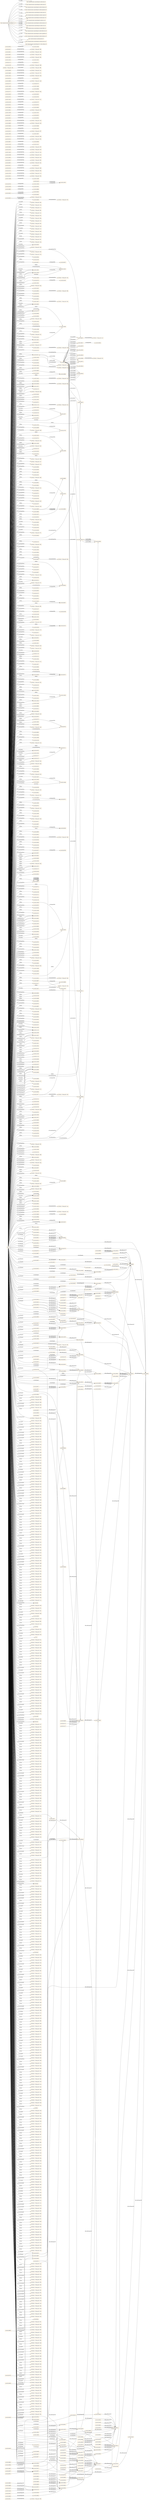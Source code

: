 digraph ar2dtool_diagram { 
rankdir=LR;
size="1501"
node [shape = rectangle, color="orange"]; "sio:SIO_000511" "sio:SIO_000520" "5347fcb1:17193aca234:-7d52" "sio:SIO_000554" "5347fcb1:17193aca234:-7d02" "5347fcb1:17193aca234:-7d7d" "sio:SIO_000344" "sio:SIO_001265" "sio:SIO_000806" "sio:SIO_000112" "5347fcb1:17193aca234:-7f1e" "5347fcb1:17193aca234:-7fda" "sio:SIO_000072" "sio:SIO_000452" "sio:SIO_010001" "5347fcb1:17193aca234:-7cd5" "sio:SIO_010010" "sio:SIO_010009" "sio:SIO_010341" "5347fcb1:17193aca234:-7dae" "sio:SIO_001001" "sio:SIO_010456" "sio:SIO_000750" "sio:SIO_000256" "sio:SIO_000431" "sio:SIO_000758" "sio:SIO_000391" "sio:SIO_000692" "sio:SIO_000402" "sio:SIO_001091" "sio:SIO_010336" "sio:SIO_000776" "sio:SIO_000494" "sio:SIO_000056" "5347fcb1:17193aca234:-7c98" "sio:SIO_010530" "sio:SIO_001014" "sio:SIO_001405" "sio:SIO_000016" "sio:SIO_000092" "5347fcb1:17193aca234:-7f05" "sio:SIO_010368" "sio:SIO_001216" "5347fcb1:17193aca234:-7cfc" "sio:SIO_010289" "sio:SIO_010416" "5347fcb1:17193aca234:-7f48" "sio:SIO_010048" "sio:SIO_010057" "sio:SIO_000167" "sio:SIO_000314" "5347fcb1:17193aca234:-7d77" "5347fcb1:17193aca234:-7c70" "sio:SIO_010375" "5347fcb1:17193aca234:-7d6e" "sio:SIO_001232" "sio:SIO_000962" "sio:SIO_010464" "sio:SIO_010295" "sio:SIO_000417" "5347fcb1:17193aca234:-7fc1" "sio:SIO_000106" "sio:SIO_000720" "sio:SIO_010450" "sio:SIO_010458" "sio:SIO_000532" "5347fcb1:17193aca234:-7d85" "sio:SIO_000708" "sio:SIO_000070" "5347fcb1:17193aca234:-7f5d" "sio:SIO_000404" "sio:SIO_010346" "sio:SIO_010075" "sio:SIO_001176" "5347fcb1:17193aca234:-7fd2" "sio:SIO_000185" "sio:SIO_001224" "sio:SIO_010035" "sio:SIO_000715" "sio:SIO_010362" "sio:SIO_001210" "sio:SIO_001197" "sio:SIO_000116" "sio:SIO_001218" "sio:SIO_000810" "sio:SIO_000125" "sio:SIO_000701" "sio:SIO_000076" "sio:SIO_000456" "sio:SIO_010442" "sio:SIO_000268" "sio:SIO_000499" "5347fcb1:17193aca234:-7fb6" "5347fcb1:17193aca234:-7e9d" "5347fcb1:17193aca234:-7e43" "sio:SIO_001010" "sio:SIO_011126" "sio:SIO_000754" "5347fcb1:17193aca234:-7da3" "sio:SIO_010008" "5347fcb1:17193aca234:-7d63" "5347fcb1:17193aca234:-7eb2" "sio:SIO_001135" "sio:SIO_001095" "sio:SIO_000089" "sio:SIO_001008" "sio:SIO_010455" "sio:SIO_000722" "sio:SIO_001045" "5347fcb1:17193aca234:-7f2f" "5347fcb1:17193aca234:-7ca9" "sio:SIO_010462" "5347fcb1:17193aca234:-7db4" "sio:SIO_001353" "sio:SIO_010101" "5347fcb1:17193aca234:-7ce7" "5347fcb1:17193aca234:-7e7b" "sio:SIO_000036" "sio:SIO_000647" "5347fcb1:17193aca234:-7f93" "sio:SIO_000538" "sio:SIO_010497" "sio:SIO_001291" "5347fcb1:17193aca234:-7d83" "sio:SIO_010783" "5347fcb1:17193aca234:-7ec7" "sio:SIO_000458" "sio:SIO_001174" "sio:SIO_000913" "sio:SIO_000915" "5347fcb1:17193aca234:-7e2c" "sio:SIO_000613" "sio:SIO_000713" "sio:SIO_001188" "sio:SIO_000756" "5347fcb1:17193aca234:-7e92" "sio:SIO_001297" "sio:SIO_010047" "sio:SIO_000123" "5347fcb1:17193aca234:-7d28" "sio:SIO_000074" "sio:SIO_000083" "sio:SIO_010448" "sio:SIO_010533" "sio:SIO_000468" "sio:SIO_000014" "sio:SIO_000516" "5347fcb1:17193aca234:-7cb1" "sio:SIO_001093" "sio:SIO_000500" "sio:SIO_010051" "sio:SIO_001043" "sio:SIO_000508" "5347fcb1:17193aca234:-7f7c" "sio:SIO_000429" "sio:SIO_000809" "sio:SIO_010432" "sio:SIO_010782" "sio:SIO_000960" "sio:SIO_001132" "5347fcb1:17193aca234:-7f43" "sio:SIO_010004" "5347fcb1:17193aca234:-7f6e" "sio:SIO_000524" "sio:SIO_000550" "sio:SIO_010020" "sio:SIO_000034" "sio:SIO_000434" "sio:SIO_000577" "sio:SIO_000005" "sio:SIO_010309" "sio:SIO_010344" "sio:SIO_000747" "sio:SIO_000279" "sio:SIO_000441" "sio:SIO_000327" "sio:SIO_000462" "5347fcb1:17193aca234:-7e54" "sio:SIO_000143" "5347fcb1:17193aca234:-7f97" "sio:SIO_001295" "sio:SIO_000114" "sio:SIO_000454" "5347fcb1:17193aca234:-7f77" "sio:SIO_000052" "sio:SIO_010378" "sio:SIO_000353" "sio:SIO_001370" "sio:SIO_001269" "5347fcb1:17193aca234:-7cbc" "sio:SIO_000012" "sio:SIO_000752" "sio:SIO_000555" "5347fcb1:17193aca234:-7ff0" "sio:SIO_001107" "sio:SIO_001301" "sio:SIO_001035" "sio:SIO_001266" "sio:SIO_011001" "sio:SIO_000541" "5347fcb1:17193aca234:-7d73" "sio:SIO_000270" "5347fcb1:17193aca234:-7c79" "sio:SIO_000318" "5347fcb1:17193aca234:-7d6a" "sio:SIO_000549" "sio:SIO_001071" "5347fcb1:17193aca234:-7d10" "sio:SIO_000512" "sio:SIO_000579" "sio:SIO_010460" "sio:SIO_000638" "sio:SIO_010011" "sio:SIO_001273" "sio:SIO_010410" "5347fcb1:17193aca234:-7e3d" "sio:SIO_000609" "5347fcb1:17193aca234:-7f57" "sio:SIO_000148" "sio:SIO_011118" "sio:SIO_001213" "5347fcb1:17193aca234:-7cea" "sio:SIO_000704" "5347fcb1:17193aca234:-7cb8" "sio:SIO_010342" "5347fcb1:17193aca234:-7e75" "sio:SIO_010071" "sio:SIO_000460" "sio:SIO_010039" "sio:SIO_000257" "sio:SIO_000805" "sio:SIO_010337" "sio:SIO_000664" "5347fcb1:17193aca234:-7f35" "sio:SIO_001233" "5347fcb1:17193aca234:-7cc8" "sio:SIO_001375" "sio:SIO_001267" "5347fcb1:17193aca234:-7f15" "sio:SIO_000261" "sio:SIO_010058" "sio:SIO_010451" "sio:SIO_001041" "5347fcb1:17193aca234:-7eec" "sio:SIO_010459" "sio:SIO_000807" "sio:SIO_010358" "sio:SIO_000963" "sio:SIO_010780" "sio:SIO_000113" "sio:SIO_000004" "5347fcb1:17193aca234:-7e4f" "sio:SIO_000370" "sio:SIO_010296" "sio:SIO_010002" "sio:SIO_000405" "sio:SIO_000440" "sio:SIO_000448" "sio:SIO_000721" "5347fcb1:17193aca234:-7c93" "5347fcb1:17193aca234:-7ffb" "5347fcb1:17193aca234:-7d9b" "5347fcb1:17193aca234:-7e59" "sio:SIO_000751" "sio:SIO_000902" "sio:SIO_000432" "sio:SIO_010096" "sio:SIO_001294" "5347fcb1:17193aca234:-7e1b" "sio:SIO_001211" "5347fcb1:17193aca234:-7f1b" "sio:SIO_000702" "sio:SIO_010334" "sio:SIO_001177" "sio:SIO_000269" "5347fcb1:17193aca234:-7dea" "5347fcb1:17193aca234:-7ea8" "sio:SIO_001015" "sio:SIO_000390" "sio:SIO_010443" "5347fcb1:17193aca234:-7d1e" "sio:SIO_000457" "sio:SIO_010043" "sio:SIO_001090" "5347fcb1:17193aca234:-7cb4" "sio:SIO_000505" "5347fcb1:17193aca234:-7cce" "sio:SIO_001046" "sio:SIO_000168" "5347fcb1:17193aca234:-7cf0" "sio:SIO_000321" "5347fcb1:17193aca234:-7fe1" "sio:SIO_001116" "sio:SIO_010376" "5347fcb1:17193aca234:-7f27" "sio:SIO_010424" "sio:SIO_000965" "sio:SIO_000418" "sio:SIO_001009" "sio:SIO_010056" "sio:SIO_000723" "5347fcb1:17193aca234:-7ce2" "sio:SIO_001264" "sio:SIO_010090" "sio:SIO_011007" "5347fcb1:17193aca234:-7e26" "sio:SIO_000111" "sio:SIO_000097" "sio:SIO_010463" "sio:SIO_010000" "sio:SIO_000903" "sio:SIO_000614" "sio:SIO_000640" "5347fcb1:17193aca234:-7f60" "sio:SIO_000146" "sio:SIO_000648" "sio:SIO_000430" "sio:SIO_001292" "sio:SIO_000289" "sio:SIO_000707" "sio:SIO_000337" "sio:SIO_000401" "sio:SIO_000459" "sio:SIO_000523" "sio:SIO_010340" "5347fcb1:17193aca234:-7e64" "sio:SIO_010074" "sio:SIO_001175" "sio:SIO_001040" "sio:SIO_000914" "sio:SIO_000275" "sio:SIO_000675" "sio:SIO_000784" "sio:SIO_000714" "sio:SIO_011121" "5347fcb1:17193aca234:-7cbf" "5347fcb1:17193aca234:-7e6f" "sio:SIO_001298" "sio:SIO_001215" "sio:SIO_010288" "sio:SIO_010415" "sio:SIO_001136" "sio:SIO_000342" "5347fcb1:17193aca234:-7c9e" "sio:SIO_000376" "sio:SIO_000166" "sio:SIO_010508" "sio:SIO_001231" "sio:SIO_000015" "sio:SIO_000580" "sio:SIO_000091" "5347fcb1:17193aca234:-7edd" "sio:SIO_000150" "sio:SIO_010076" "sio:SIO_000995" "sio:SIO_001270" "sio:SIO_000307" "5347fcb1:17193aca234:-7f3a" "sio:SIO_001094" "sio:SIO_000559" "sio:SIO_000501" "sio:SIO_000509" "sio:SIO_001262" "sio:SIO_010457" "sio:SIO_000762" "sio:SIO_001074" "sio:SIO_000539" "sio:SIO_000961" "sio:SIO_010005" "sio:SIO_010345" "sio:SIO_000328" "sio:SIO_010100" "sio:SIO_000463" "sio:SIO_000144" "5347fcb1:17193aca234:-7dcc" "sio:SIO_000035" "sio:SIO_000435" "5347fcb1:17193aca234:-7de2" "sio:SIO_010094" "sio:SIO_000395" "sio:SIO_010029" "sio:SIO_000578" "sio:SIO_000115" "sio:SIO_001217" "sio:SIO_000006" "sio:SIO_000124" "sio:SIO_000626" "sio:SIO_001289" "sio:SIO_000498" "sio:SIO_000131" "sio:SIO_000653" "sio:SIO_000753" "5347fcb1:17193aca234:-7f8f" "sio:SIO_000997" "5347fcb1:17193aca234:-7e1d" "sio:SIO_001296" "sio:SIO_001209" "sio:SIO_000333" "sio:SIO_000455" "sio:SIO_000503" "5347fcb1:17193aca234:-7e16" "sio:SIO_000162" "sio:SIO_000284" "sio:SIO_001227" "sio:SIO_010038" "sio:SIO_000354" "sio:SIO_011125" "sio:SIO_010299" "sio:SIO_010007" "5347fcb1:17193aca234:-7dda" "sio:SIO_000556" "sio:SIO_010411" "5347fcb1:17193aca234:-7ed5" "sio:SIO_010310" "sio:SIO_010054" "sio:SIO_001145" "sio:SIO_001302" "sio:SIO_000592" "sio:SIO_011002" "sio:SIO_011119" "sio:SIO_000428" "5347fcb1:17193aca234:-7c61" "sio:SIO_000437" "sio:SIO_010099" "sio:SIO_001072" "sio:SIO_000069" "sio:SIO_000000" "sio:SIO_000400" "sio:SIO_000967" "sio:SIO_010461" "5347fcb1:17193aca234:-7d3c" "sio:SIO_000639" "sio:SIO_001274" "5347fcb1:17193aca234:-7f72" "sio:SIO_000396" "sio:SIO_001003" "5347fcb1:17193aca234:-7c7e" "sio:SIO_000564" "sio:SIO_000719" "sio:SIO_000612" "sio:SIO_000258" "sio:SIO_001214" "sio:SIO_001290" "sio:SIO_000755" "sio:SIO_001336" "5347fcb1:17193aca234:-7dfa" "sio:SIO_000705" "sio:SIO_000694" "sio:SIO_010046" "sio:SIO_000122" "sio:SIO_001038" "sio:SIO_010072" "5347fcb1:17193aca234:-7c8f" "sio:SIO_010532" "sio:SIO_000959" "sio:SIO_000476" "sio:SIO_000651" "sio:SIO_010025" "sio:SIO_001050" "sio:SIO_000794" "sio:SIO_001139" "sio:SIO_000073" "sio:SIO_000453" "sio:SIO_000340" "sio:SIO_010447" "sio:SIO_010059" "5347fcb1:17193aca234:-7fb1" "sio:SIO_000483" "sio:SIO_010506" "sio:SIO_000319" "sio:SIO_001234" "5347fcb1:17193aca234:-7dbe" "5347fcb1:17193aca234:-7d9f" "sio:SIO_000262" "5347fcb1:17193aca234:-7ca2" "5347fcb1:17193aca234:-7daa" "sio:SIO_000449" "sio:SIO_000108" "sio:SIO_010052" "5347fcb1:17193aca234:-7ffc" "sio:SIO_000507" "sio:SIO_001260" "5347fcb1:17193aca234:-7fac" "sio:SIO_000808" "sio:SIO_010359" "sio:SIO_010423" "sio:SIO_000589" "sio:SIO_000017" "sio:SIO_010003" "5347fcb1:17193aca234:-7e61" "sio:SIO_010343" "5347fcb1:17193aca234:-7d58" "5347fcb1:17193aca234:-7f9b" "sio:SIO_000562" "5347fcb1:17193aca234:-7e6c" "sio:SIO_000142" "sio:SIO_000433" "sio:SIO_000469" "sio:SIO_000078" "sio:SIO_010044" "sio:SIO_000780" "sio:SIO_010030" "sio:SIO_000616" "sio:SIO_000966" "sio:SIO_000302" "sio:SIO_010363" "sio:SIO_010284" "sio:SIO_000080" "5347fcb1:17193aca234:-7c9a" "sio:SIO_000984" "sio:SIO_001047" "sio:SIO_001117" "sio:SIO_010377" "sio:SIO_010091" "5347fcb1:17193aca234:-7e0f" "sio:SIO_010425" ; /*classes style*/
	"sio:SIO_010009" -> "sio:SIO_010010" [ label = "owl:disjointWith" ];
	"sio:SIO_001098" -> "sio:SIO_000272" [ label = "rdfs:subPropertyOf" ];
	"sio:SIO_010462" -> "sio:SIO_010463" [ label = "owl:disjointWith" ];
	"sio:SIO_001279" -> "sio:SIO_000008" [ label = "rdfs:subPropertyOf" ];
	"sio:SIO_010377" -> "sio:SIO_010378" [ label = "owl:disjointWith" ];
	"sio:SIO_010377" -> "5347fcb1:17193aca234:-7cbf" [ label = "owl:equivalentClass" ];
	"sio:SIO_000232" -> "sio:SIO_000062" [ label = "rdfs:subPropertyOf" ];
	"sio:SIO_000805" -> "sio:SIO_000806" [ label = "owl:disjointWith" ];
	"sio:SIO_010432" -> "5347fcb1:17193aca234:-7cb4" [ label = "owl:equivalentClass" ];
	"sio:SIO_000202" -> "sio:SIO_000145" [ label = "rdfs:subPropertyOf" ];
	"sio:SIO_000093" -> "sio:SIO_000068" [ label = "rdfs:subPropertyOf" ];
	"sio:SIO_001280" -> "sio:SIO_000011" [ label = "rdfs:subPropertyOf" ];
	"sio:SIO_000274" -> "sio:SIO_000497" [ label = "rdfs:subPropertyOf" ];
	"sio:SIO_000274" -> "sio:SIO_000244" [ label = "rdfs:subPropertyOf" ];
	"sio:SIO_001008" -> "5347fcb1:17193aca234:-7e16" [ label = "owl:equivalentClass" ];
	"sio:SIO_000455" -> "sio:SIO_000458" [ label = "owl:disjointWith" ];
	"sio:SIO_000455" -> "5347fcb1:17193aca234:-7f1e" [ label = "owl:equivalentClass" ];
	"sio:SIO_000063" -> "sio:SIO_000062" [ label = "rdfs:subPropertyOf" ];
	"sio:SIO_010082" -> "sio:SIO_010078" [ label = "rdfs:subPropertyOf" ];
	"sio:SIO_000244" -> "sio:SIO_000352" [ label = "rdfs:subPropertyOf" ];
	"sio:SIO_000636" -> "sio:SIO_000352" [ label = "rdfs:subPropertyOf" ];
	"sio:SIO_000425" -> "sio:SIO_000001" [ label = "rdfs:subPropertyOf" ];
	"sio:SIO_000214" -> "sio:SIO_000425" [ label = "rdfs:subPropertyOf" ];
	"sio:SIO_000793" -> "sio:SIO_000687" [ label = "rdfs:subPropertyOf" ];
	"sio:SIO_001401" -> "sio:SIO_001154" [ label = "rdfs:subPropertyOf" ];
	"sio:SIO_000974" -> "sio:SIO_000053" [ label = "rdfs:subPropertyOf" ];
	"sio:SIO_000497" -> "sio:SIO_000272" [ label = "rdfs:subPropertyOf" ];
	"sio:SIO_010782" -> "sio:SIO_010783" [ label = "owl:disjointWith" ];
	"sio:SIO_000286" -> "sio:SIO_000497" [ label = "rdfs:subPropertyOf" ];
	"sio:SIO_000552" -> "sio:SIO_000230" [ label = "rdfs:subPropertyOf" ];
	"sio:SIO_001262" -> "5347fcb1:17193aca234:-7d85" [ label = "owl:equivalentClass" ];
	"sio:SIO_000341" -> "sio:SIO_000425" [ label = "rdfs:subPropertyOf" ];
	"sio:SIO_000733" -> "sio:SIO_000737" [ label = "rdfs:subPropertyOf" ];
	"sio:SIO_000437" -> "5347fcb1:17193aca234:-7f3a" [ label = "owl:equivalentClass" ];
	"sio:SIO_010456" -> "5347fcb1:17193aca234:-7c9a" [ label = "owl:equivalentClass" ];
	"sio:SIO_000311" -> "sio:SIO_000232" [ label = "rdfs:subPropertyOf" ];
	"sio:SIO_000226" -> "sio:SIO_000236" [ label = "rdfs:subPropertyOf" ];
	"sio:SIO_000775" -> "sio:SIO_000773" [ label = "rdfs:subPropertyOf" ];
	"sio:SIO_000268" -> "5347fcb1:17193aca234:-7f6e" [ label = "owl:equivalentClass" ];
	"sio:SIO_000142" -> "sio:SIO_000143" [ label = "owl:disjointWith" ];
	"sio:SIO_000449" -> "sio:SIO_000468" [ label = "owl:disjointWith" ];
	"sio:SIO_000323" -> "sio:SIO_000128" [ label = "rdfs:subPropertyOf" ];
	"sio:SIO_001159" -> "sio:SIO_000062" [ label = "rdfs:subPropertyOf" ];
	"sio:SIO_000208" -> "sio:SIO_000773" [ label = "rdfs:subPropertyOf" ];
	"sio:SIO_000365" -> "sio:SIO_000219" [ label = "rdfs:subPropertyOf" ];
	"sio:SIO_000631" -> "sio:SIO_000628" [ label = "rdfs:subPropertyOf" ];
	"sio:SIO_000420" -> "sio:SIO_000425" [ label = "rdfs:subPropertyOf" ];
	"sio:SIO_000335" -> "sio:SIO_000652" [ label = "rdfs:subPropertyOf" ];
	"sio:SIO_000335" -> "sio:SIO_000293" [ label = "rdfs:subPropertyOf" ];
	"sio:SIO_000124" -> "5347fcb1:17193aca234:-7f93" [ label = "owl:equivalentClass" ];
	"sio:SIO_001045" -> "5347fcb1:17193aca234:-7e0f" [ label = "owl:equivalentClass" ];
	"sio:SIO_010058" -> "sio:SIO_010059" [ label = "owl:disjointWith" ];
	"sio:SIO_000673" -> "sio:SIO_000671" [ label = "rdfs:subPropertyOf" ];
	"sio:SIO_000462" -> "sio:SIO_000463" [ label = "owl:disjointWith" ];
	"sio:SIO_000251" -> "sio:SIO_000249" [ label = "rdfs:subPropertyOf" ];
	"sio:SIO_000643" -> "sio:SIO_000224" [ label = "rdfs:subPropertyOf" ];
	"sio:SIO_000558" -> "sio:SIO_010302" [ label = "rdfs:subPropertyOf" ];
	"sio:SIO_001353" -> "5347fcb1:17193aca234:-7d6e" [ label = "owl:equivalentClass" ];
	"sio:SIO_000221" -> "sio:SIO_000008" [ label = "rdfs:subPropertyOf" ];
	"sio:SIO_010336" -> "sio:SIO_010337" [ label = "owl:disjointWith" ];
	"sio:SIO_000709" -> "sio:SIO_000001" [ label = "rdfs:subPropertyOf" ];
	"sio:SIO_000293" -> "sio:SIO_000203" [ label = "rdfs:subPropertyOf" ];
	"sio:SIO_011126" -> "5347fcb1:17193aca234:-7c61" [ label = "owl:equivalentClass" ];
	"sio:SIO_000655" -> "sio:SIO_000294" [ label = "rdfs:subPropertyOf" ];
	"sio:SIO_000052" -> "5347fcb1:17193aca234:-7fda" [ label = "owl:equivalentClass" ];
	"sio:SIO_000710" -> "sio:SIO_000709" [ label = "rdfs:subPropertyOf" ];
	"sio:SIO_000233" -> "sio:SIO_000011" [ label = "rdfs:subPropertyOf" ];
	"sio:SIO_001154" -> "sio:SIO_000294" [ label = "rdfs:subPropertyOf" ];
	"sio:SIO_000203" -> "sio:SIO_000322" [ label = "rdfs:subPropertyOf" ];
	"sio:SIO_000697" -> "sio:SIO_000709" [ label = "rdfs:subPropertyOf" ];
	"sio:SIO_001009" -> "sio:SIO_001010" [ label = "owl:disjointWith" ];
	"sio:SIO_010083" -> "sio:SIO_010079" [ label = "rdfs:subPropertyOf" ];
	"sio:SIO_000064" -> "sio:SIO_000219" [ label = "rdfs:subPropertyOf" ];
	"sio:SIO_000456" -> "sio:SIO_000457" [ label = "owl:disjointWith" ];
	"sio:SIO_000245" -> "sio:SIO_000294" [ label = "rdfs:subPropertyOf" ];
	"sio:SIO_000511" -> "5347fcb1:17193aca234:-7f05" [ label = "owl:equivalentClass" ];
	"sio:SIO_000426" -> "sio:SIO_000425" [ label = "rdfs:subPropertyOf" ];
	"sio:SIO_000215" -> "sio:SIO_000011" [ label = "rdfs:subPropertyOf" ];
	"sio:SIO_001402" -> "sio:SIO_001154" [ label = "rdfs:subPropertyOf" ];
	"sio:SIO_000975" -> "sio:SIO_000093" [ label = "rdfs:subPropertyOf" ];
	"sio:SIO_000679" -> "sio:SIO_000054" [ label = "rdfs:subPropertyOf" ];
	"sio:SIO_000553" -> "sio:SIO_000231" [ label = "rdfs:subPropertyOf" ];
	"sio:SIO_000342" -> "5347fcb1:17193aca234:-7f48" [ label = "owl:equivalentClass" ];
	"sio:SIO_000734" -> "sio:SIO_000699" [ label = "rdfs:subPropertyOf" ];
	"sio:SIO_000257" -> "sio:SIO_000258" [ label = "owl:disjointWith" ];
	"sio:SIO_000131" -> "sio:SIO_001197" [ label = "owl:disjointWith" ];
	"sio:SIO_000523" -> "sio:SIO_000524" [ label = "owl:disjointWith" ];
	"sio:SIO_010457" -> "5347fcb1:17193aca234:-7c93" [ label = "owl:equivalentClass" ];
	"sio:SIO_000312" -> "sio:SIO_000229" [ label = "rdfs:subPropertyOf" ];
	"sio:SIO_000704" -> "sio:SIO_000721" [ label = "owl:disjointWith" ];
	"sio:SIO_000227" -> "sio:SIO_000643" [ label = "rdfs:subPropertyOf" ];
	"sio:SIO_000680" -> "sio:SIO_000679" [ label = "rdfs:subPropertyOf" ];
	"sio:SIO_010005" -> "sio:SIO_010047" [ label = "owl:disjointWith" ];
	"sio:SIO_000269" -> "sio:SIO_000270" [ label = "owl:disjointWith" ];
	"sio:SIO_010288" -> "sio:SIO_010289" [ label = "owl:disjointWith" ];
	"sio:SIO_000324" -> "sio:SIO_000202" [ label = "rdfs:subPropertyOf" ];
	"sio:SIO_010343" -> "5347fcb1:17193aca234:-7cea" [ label = "owl:equivalentClass" ];
	"sio:SIO_000692" -> "sio:SIO_000694" [ label = "owl:disjointWith" ];
	"sio:SIO_000028" -> "sio:SIO_000145" [ label = "rdfs:subPropertyOf" ];
	"sio:SIO_000209" -> "sio:SIO_000773" [ label = "rdfs:subPropertyOf" ];
	"sio:SIO_000577" -> "sio:SIO_000578" [ label = "owl:disjointWith" ];
	"sio:SIO_000758" -> "sio:SIO_001093" [ label = "owl:disjointWith" ];
	"sio:SIO_000240" -> "sio:SIO_000203" [ label = "rdfs:subPropertyOf" ];
	"sio:SIO_000632" -> "sio:SIO_000210" [ label = "rdfs:subPropertyOf" ];
	"sio:SIO_000421" -> "sio:SIO_000425" [ label = "rdfs:subPropertyOf" ];
	"sio:SIO_000210" -> "sio:SIO_000628" [ label = "rdfs:subPropertyOf" ];
	"sio:SIO_000125" -> "5347fcb1:17193aca234:-7f8f" [ label = "owl:equivalentClass" ];
	"sio:SIO_001046" -> "sio:SIO_001047" [ label = "owl:disjointWith" ];
	"sio:SIO_010410" -> "5347fcb1:17193aca234:-7cbc" [ label = "owl:equivalentClass" ];
	"sio:SIO_000970" -> "sio:SIO_000975" [ label = "rdfs:subPropertyOf" ];
	"sio:SIO_001101" -> "sio:SIO_000709" [ label = "rdfs:subPropertyOf" ];
	"sio:SIO_000674" -> "sio:SIO_000672" [ label = "rdfs:subPropertyOf" ];
	"sio:SIO_000589" -> "5347fcb1:17193aca234:-7eec" [ label = "owl:equivalentClass" ];
	"http://semanticscience.org/ontology/sio.owl" -> "http://semanticscience.org/ontology/sio-subset-nlp.owl" [ label = "ns1:subset" ];
	"http://semanticscience.org/ontology/sio.owl" -> "http://semanticscience.org/ontology/sio-subset-sadi.owl" [ label = "ns1:subset" ];
	"http://semanticscience.org/ontology/sio.owl" -> "http://semanticscience.org/ontology/sio-subset-chemical.owl" [ label = "ns1:subset" ];
	"http://semanticscience.org/ontology/sio.owl" -> "http://semanticscience.org/ontology/sio-subset-geometry.owl" [ label = "ns1:subset" ];
	"http://semanticscience.org/ontology/sio.owl" -> "http://semanticscience.org/ontology/sio-subset-math.owl" [ label = "ns1:subset" ];
	"http://semanticscience.org/ontology/sio.owl" -> "http://semanticscience.org/ontology/sio-subset-ovopub.owl" [ label = "ns1:subset" ];
	"http://semanticscience.org/ontology/sio.owl" -> "http://semanticscience.org/ontology/sio-subset-equivs.owl" [ label = "ns1:subset" ];
	"http://semanticscience.org/ontology/sio.owl" -> "http://semanticscience.org/ontology/sio-subset-ice.owl" [ label = "ns1:subset" ];
	"http://semanticscience.org/ontology/sio.owl" -> "http://semanticscience.org/ontology/sio-subset-emotion.owl" [ label = "ns1:subset" ];
	"http://semanticscience.org/ontology/sio.owl" -> "http://semanticscience.org/ontology/sio-subset-core.owl" [ label = "ns1:subset" ];
	"http://semanticscience.org/ontology/sio.owl" -> "http://semanticscience.org/ontology/sio-subset-labels.owl" [ label = "ns1:subset" ];
	"http://semanticscience.org/ontology/sio.owl" -> "http://semanticscience.org/ontology/sio-subset-behaviour.owl" [ label = "ns1:subset" ];
	"http://semanticscience.org/ontology/sio.owl" -> "http://semanticscience.org/ontology/sio-subset-capability.owl" [ label = "ns1:subset" ];
	"http://semanticscience.org/ontology/sio.owl" -> "http://semanticscience.org/ontology/sio-subset-relations.owl" [ label = "ns1:subset" ];
	"http://semanticscience.org/ontology/sio.owl" -> "http://creativecommons.org/licenses/by/4.0/" [ label = "dct:license" ];
	"http://semanticscience.org/ontology/sio.owl" -> "http://semanticscience.org/ontology/sio-subset-process.owl" [ label = "ns1:subset" ];
	"http://semanticscience.org/ontology/sio.owl" -> "http://semanticscience.org/ontology/sio/v1.44/sio-release.owl" [ label = "owl:versionIRI" ];
	"sio:SIO_000252" -> "sio:SIO_000212" [ label = "rdfs:subPropertyOf" ];
	"sio:SIO_000644" -> "sio:SIO_000223" [ label = "rdfs:subPropertyOf" ];
	"sio:SIO_001269" -> "sio:SIO_001270" [ label = "owl:disjointWith" ];
	"sio:SIO_000222" -> "sio:SIO_000011" [ label = "rdfs:subPropertyOf" ];
	"sio:SIO_000011" -> "sio:SIO_000001" [ label = "rdfs:subPropertyOf" ];
	"sio:SIO_000318" -> "sio:SIO_000319" [ label = "owl:disjointWith" ];
	"sio:SIO_000294" -> "sio:SIO_000243" [ label = "rdfs:subPropertyOf" ];
	"sio:SIO_010000" -> "5347fcb1:17193aca234:-7d63" [ label = "owl:equivalentClass" ];
	"sio:SIO_001209" -> "5347fcb1:17193aca234:-7d9b" [ label = "owl:equivalentClass" ];
	"sio:SIO_000656" -> "sio:SIO_000655" [ label = "rdfs:subPropertyOf" ];
	"sio:SIO_000053" -> "sio:SIO_000028" [ label = "rdfs:subPropertyOf" ];
	"sio:SIO_000234" -> "sio:SIO_000008" [ label = "rdfs:subPropertyOf" ];
	"sio:SIO_001155" -> "sio:SIO_000352" [ label = "rdfs:subPropertyOf" ];
	"sio:SIO_000807" -> "sio:SIO_000808" [ label = "owl:disjointWith" ];
	"sio:SIO_001210" -> "sio:SIO_001211" [ label = "owl:disjointWith" ];
	"sio:SIO_000204" -> "sio:SIO_000322" [ label = "rdfs:subPropertyOf" ];
	"sio:SIO_000095" -> "sio:SIO_000011" [ label = "rdfs:subPropertyOf" ];
	"sio:SIO_000668" -> "sio:SIO_000628" [ label = "rdfs:subPropertyOf" ];
	"sio:SIO_010295" -> "sio:SIO_010296" [ label = "owl:disjointWith" ];
	"sio:SIO_000246" -> "sio:SIO_000245" [ label = "rdfs:subPropertyOf" ];
	"sio:SIO_000427" -> "sio:SIO_000424" [ label = "rdfs:subPropertyOf" ];
	"sio:SIO_000216" -> "sio:SIO_000008" [ label = "rdfs:subPropertyOf" ];
	"sio:SIO_001403" -> "sio:SIO_000001" [ label = "rdfs:subPropertyOf" ];
	"sio:SIO_000005" -> "sio:SIO_000340" [ label = "owl:disjointWith" ];
	"sio:SIO_000288" -> "sio:SIO_000203" [ label = "rdfs:subPropertyOf" ];
	"sio:SIO_000554" -> "sio:SIO_000555" [ label = "owl:disjointWith" ];
	"sio:SIO_000469" -> "5347fcb1:17193aca234:-7f15" [ label = "owl:equivalentClass" ];
	"sio:SIO_010362" -> "5347fcb1:17193aca234:-7cce" [ label = "owl:equivalentClass" ];
	"sio:SIO_000735" -> "sio:SIO_000733" [ label = "rdfs:subPropertyOf" ];
	"sio:SIO_000132" -> "sio:SIO_000322" [ label = "rdfs:subPropertyOf" ];
	"sio:SIO_010458" -> "5347fcb1:17193aca234:-7c8f" [ label = "owl:equivalentClass" ];
	"sio:SIO_000313" -> "sio:SIO_000310" [ label = "rdfs:subPropertyOf" ];
	"sio:SIO_000892" -> "sio:SIO_000212" [ label = "rdfs:subPropertyOf" ];
	"sio:SIO_000228" -> "sio:SIO_000644" [ label = "rdfs:subPropertyOf" ];
	"sio:SIO_000681" -> "sio:SIO_000679" [ label = "rdfs:subPropertyOf" ];
	"sio:SIO_000017" -> "sio:SIO_000354" [ label = "owl:disjointWith" ];
	"sio:SIO_010302" -> "sio:SIO_000272" [ label = "rdfs:subPropertyOf" ];
	"sio:SIO_000089" -> "5347fcb1:17193aca234:-7fc1" [ label = "owl:equivalentClass" ];
	"sio:SIO_000440" -> "5347fcb1:17193aca234:-7f2f" [ label = "owl:equivalentClass" ];
	"sio:SIO_000355" -> "sio:SIO_000229" [ label = "rdfs:subPropertyOf" ];
	"sio:SIO_000059" -> "sio:SIO_000008" [ label = "rdfs:subPropertyOf" ];
	"sio:SIO_010078" -> "sio:SIO_000338" [ label = "rdfs:subPropertyOf" ];
	"sio:SIO_000325" -> "5347fcb1:17193aca234:-7ff4" [ label = "owl:propertyChainAxiom" ];
	"sio:SIO_000325" -> "sio:SIO_000322" [ label = "rdfs:subPropertyOf" ];
	"sio:SIO_001035" -> "sio:SIO_001038" [ label = "owl:disjointWith" ];
	"sio:SIO_000029" -> "sio:SIO_000096" [ label = "rdfs:subPropertyOf" ];
	"sio:SIO_001301" -> "sio:SIO_001302" [ label = "owl:disjointWith" ];
	"sio:SIO_010048" -> "sio:SIO_010052" [ label = "owl:disjointWith" ];
	"sio:SIO_000482" -> "sio:SIO_000283" [ label = "rdfs:subPropertyOf" ];
	"sio:SIO_000060" -> "sio:SIO_000205" [ label = "rdfs:subPropertyOf" ];
	"sio:SIO_000452" -> "sio:SIO_000453" [ label = "owl:disjointWith" ];
	"sio:SIO_000452" -> "sio:SIO_000454" [ label = "owl:disjointWith" ];
	"sio:SIO_000241" -> "sio:SIO_000652" [ label = "rdfs:subPropertyOf" ];
	"sio:SIO_000241" -> "sio:SIO_000211" [ label = "rdfs:subPropertyOf" ];
	"sio:SIO_000633" -> "sio:SIO_000205" [ label = "rdfs:subPropertyOf" ];
	"sio:SIO_000422" -> "sio:SIO_000283" [ label = "rdfs:subPropertyOf" ];
	"sio:SIO_000211" -> "sio:SIO_000203" [ label = "rdfs:subPropertyOf" ];
	"sio:SIO_000971" -> "sio:SIO_000974" [ label = "rdfs:subPropertyOf" ];
	"sio:SIO_000307" -> "5347fcb1:17193aca234:-7f60" [ label = "owl:equivalentClass" ];
	"sio:SIO_000283" -> "sio:SIO_000272" [ label = "rdfs:subPropertyOf" ];
	"sio:SIO_000675" -> "5347fcb1:17193aca234:-7ec7" [ label = "owl:equivalentClass" ];
	"sio:SIO_000072" -> "sio:SIO_000073" [ label = "owl:disjointWith" ];
	"sio:SIO_000253" -> "sio:SIO_000008" [ label = "rdfs:subPropertyOf" ];
	"sio:SIO_001174" -> "5347fcb1:17193aca234:-7dbe" [ label = "owl:equivalentClass" ];
	"sio:SIO_000223" -> "sio:SIO_000008" [ label = "rdfs:subPropertyOf" ];
	"sio:SIO_010423" -> "5347fcb1:17193aca234:-7cb8" [ label = "owl:equivalentClass" ];
	"sio:SIO_000772" -> "sio:SIO_000631" [ label = "rdfs:subPropertyOf" ];
	"sio:SIO_000687" -> "sio:SIO_000322" [ label = "rdfs:subPropertyOf" ];
	"sio:SIO_001090" -> "sio:SIO_001091" [ label = "owl:disjointWith" ];
	"sio:SIO_000657" -> "sio:SIO_000352" [ label = "rdfs:subPropertyOf" ];
	"sio:SIO_000054" -> "sio:SIO_000053" [ label = "rdfs:subPropertyOf" ];
	"sio:SIO_000235" -> "sio:SIO_000586" [ label = "rdfs:subPropertyOf" ];
	"sio:SIO_001156" -> "sio:SIO_000294" [ label = "rdfs:subPropertyOf" ];
	"sio:SIO_001156" -> "sio:SIO_000229" [ label = "rdfs:subPropertyOf" ];
	"sio:SIO_000205" -> "sio:SIO_000212" [ label = "rdfs:subPropertyOf" ];
	"sio:SIO_000784" -> "sio:SIO_010048" [ label = "owl:disjointWith" ];
	"sio:SIO_000699" -> "sio:SIO_000737" [ label = "rdfs:subPropertyOf" ];
	"sio:SIO_000965" -> "5347fcb1:17193aca234:-7e43" [ label = "owl:equivalentClass" ];
	"sio:SIO_000096" -> "sio:SIO_000093" [ label = "rdfs:subPropertyOf" ];
	"sio:SIO_000362" -> "sio:SIO_000008" [ label = "rdfs:subPropertyOf" ];
	"sio:SIO_000277" -> "sio:SIO_000631" [ label = "rdfs:subPropertyOf" ];
	"sio:SIO_000066" -> "sio:SIO_000253" [ label = "rdfs:subPropertyOf" ];
	"sio:SIO_000458" -> "5347fcb1:17193aca234:-7f1b" [ label = "owl:equivalentClass" ];
	"sio:SIO_000332" -> "sio:SIO_000563" [ label = "rdfs:subPropertyOf" ];
	"sio:SIO_000247" -> "sio:SIO_000244" [ label = "rdfs:subPropertyOf" ];
	"sio:SIO_000905" -> "sio:SIO_000291" [ label = "rdfs:subPropertyOf" ];
	"sio:SIO_010532" -> "sio:SIO_010533" [ label = "owl:disjointWith" ];
	"sio:SIO_010447" -> "sio:SIO_010448" [ label = "owl:disjointWith" ];
	"sio:SIO_000217" -> "sio:SIO_000223" [ label = "rdfs:subPropertyOf" ];
	"sio:SIO_000609" -> "5347fcb1:17193aca234:-7edd" [ label = "owl:equivalentClass" ];
	"sio:SIO_001404" -> "sio:SIO_001403" [ label = "rdfs:subPropertyOf" ];
	"sio:SIO_000640" -> "sio:SIO_000751" [ label = "owl:disjointWith" ];
	"sio:SIO_010363" -> "5347fcb1:17193aca234:-7cc8" [ label = "owl:equivalentClass" ];
	"sio:SIO_000736" -> "sio:SIO_000001" [ label = "rdfs:subPropertyOf" ];
	"sio:SIO_010459" -> "sio:SIO_010460" [ label = "owl:disjointWith" ];
	"sio:SIO_000314" -> "5347fcb1:17193aca234:-7f5d" [ label = "owl:equivalentClass" ];
	"sio:SIO_000229" -> "sio:SIO_000132" [ label = "rdfs:subPropertyOf" ];
	"sio:SIO_000682" -> "sio:SIO_000029" [ label = "rdfs:subPropertyOf" ];
	"sio:SIO_000652" -> "sio:SIO_000203" [ label = "rdfs:subPropertyOf" ];
	"sio:SIO_001096" -> "sio:SIO_000272" [ label = "rdfs:subPropertyOf" ];
	"sio:SIO_000441" -> "5347fcb1:17193aca234:-7f27" [ label = "owl:equivalentClass" ];
	"sio:SIO_010375" -> "sio:SIO_010376" [ label = "owl:disjointWith" ];
	"sio:SIO_000356" -> "sio:SIO_000062" [ label = "rdfs:subPropertyOf" ];
	"sio:SIO_001277" -> "sio:SIO_000628" [ label = "rdfs:subPropertyOf" ];
	"sio:SIO_000230" -> "sio:SIO_000132" [ label = "rdfs:subPropertyOf" ];
	"sio:SIO_000145" -> "sio:SIO_000322" [ label = "rdfs:subPropertyOf" ];
	"sio:SIO_010079" -> "sio:SIO_000339" [ label = "rdfs:subPropertyOf" ];
	"sio:SIO_000960" -> "sio:SIO_000962" [ label = "owl:disjointWith" ];
	"sio:SIO_000960" -> "sio:SIO_000961" [ label = "owl:disjointWith" ];
	"sio:SIO_000272" -> "sio:SIO_000736" [ label = "rdfs:subPropertyOf" ];
	"sio:SIO_000579" -> "sio:SIO_000580" [ label = "owl:disjointWith" ];
	"sio:SIO_000061" -> "sio:SIO_000322" [ label = "rdfs:subPropertyOf" ];
	"sio:SIO_010080" -> "sio:SIO_010078" [ label = "rdfs:subPropertyOf" ];
	"sio:SIO_000242" -> "sio:SIO_000652" [ label = "rdfs:subPropertyOf" ];
	"sio:SIO_000242" -> "sio:SIO_000240" [ label = "rdfs:subPropertyOf" ];
	"sio:SIO_000634" -> "sio:SIO_000558" [ label = "rdfs:subPropertyOf" ];
	"sio:SIO_000900" -> "sio:SIO_000216" [ label = "rdfs:subPropertyOf" ];
	"sio:SIO_000549" -> "sio:SIO_000550" [ label = "owl:disjointWith" ];
	"sio:SIO_010442" -> "5347fcb1:17193aca234:-7ca9" [ label = "owl:equivalentClass" ];
	"sio:SIO_000338" -> "sio:SIO_000563" [ label = "rdfs:subPropertyOf" ];
	"sio:SIO_000338" -> "sio:SIO_000243" [ label = "rdfs:subPropertyOf" ];
	"sio:SIO_000212" -> "sio:SIO_000001" [ label = "rdfs:subPropertyOf" ];
	"sio:SIO_000972" -> "sio:SIO_000974" [ label = "rdfs:subPropertyOf" ];
	"sio:SIO_000495" -> "sio:SIO_000272" [ label = "rdfs:subPropertyOf" ];
	"sio:SIO_010780" -> "5347fcb1:17193aca234:-7c70" [ label = "owl:equivalentClass" ];
	"sio:SIO_000254" -> "sio:SIO_000011" [ label = "rdfs:subPropertyOf" ];
	"sio:SIO_000646" -> "sio:SIO_000643" [ label = "rdfs:subPropertyOf" ];
	"sio:SIO_000224" -> "sio:SIO_000011" [ label = "rdfs:subPropertyOf" ];
	"sio:SIO_000139" -> "sio:SIO_000132" [ label = "rdfs:subPropertyOf" ];
	"sio:SIO_010424" -> "sio:SIO_010425" [ label = "owl:disjointWith" ];
	"sio:SIO_000773" -> "sio:SIO_000252" [ label = "rdfs:subPropertyOf" ];
	"sio:SIO_000562" -> "sio:SIO_010284" [ label = "owl:disjointWith" ];
	"sio:SIO_000477" -> "sio:SIO_000422" [ label = "rdfs:subPropertyOf" ];
	"sio:SIO_010309" -> "sio:SIO_010310" [ label = "owl:disjointWith" ];
	"sio:SIO_000658" -> "sio:SIO_000657" [ label = "rdfs:subPropertyOf" ];
	"sio:SIO_001242" -> "sio:SIO_000736" [ label = "rdfs:subPropertyOf" ];
	"sio:SIO_001157" -> "sio:SIO_000352" [ label = "rdfs:subPropertyOf" ];
	"sio:SIO_000236" -> "sio:SIO_000646" [ label = "rdfs:subPropertyOf" ];
	"sio:SIO_000628" -> "sio:SIO_000001" [ label = "rdfs:subPropertyOf" ];
	"sio:SIO_000809" -> "5347fcb1:17193aca234:-7e6f" [ label = "owl:equivalentClass" ];
	"sio:SIO_000206" -> "sio:SIO_000772" [ label = "rdfs:subPropertyOf" ];
	"sio:SIO_000966" -> "sio:SIO_000967" [ label = "owl:disjointWith" ];
	"sio:SIO_000363" -> "sio:SIO_000011" [ label = "rdfs:subPropertyOf" ];
	"sio:SIO_000278" -> "sio:SIO_000252" [ label = "rdfs:subPropertyOf" ];
	"sio:SIO_000810" -> "5347fcb1:17193aca234:-7e6c" [ label = "owl:equivalentClass" ];
	"sio:SIO_000248" -> "sio:SIO_000352" [ label = "rdfs:subPropertyOf" ];
	"sio:SIO_000122" -> "5347fcb1:17193aca234:-7f9b" [ label = "owl:equivalentClass" ];
	"sio:SIO_000490" -> "sio:SIO_000482" [ label = "rdfs:subPropertyOf" ];
	"sio:SIO_000218" -> "sio:SIO_000224" [ label = "rdfs:subPropertyOf" ];
	"sio:SIO_000671" -> "sio:SIO_000008" [ label = "rdfs:subPropertyOf" ];
	"sio:SIO_001405" -> "sio:SIO_010052" [ label = "owl:disjointWith" ];
	"sio:SIO_000586" -> "sio:SIO_000644" [ label = "rdfs:subPropertyOf" ];
	"sio:SIO_000641" -> "sio:SIO_000008" [ label = "rdfs:subPropertyOf" ];
	"sio:SIO_000737" -> "sio:SIO_000736" [ label = "rdfs:subPropertyOf" ];
	"sio:SIO_000707" -> "sio:SIO_000708" [ label = "owl:disjointWith" ];
	"sio:SIO_000291" -> "sio:SIO_000230" [ label = "rdfs:subPropertyOf" ];
	"sio:SIO_000080" -> "sio:SIO_000448" [ label = "owl:disjointWith" ];
	"sio:SIO_001097" -> "sio:SIO_000272" [ label = "rdfs:subPropertyOf" ];
	"sio:SIO_010461" -> "sio:SIO_010464" [ label = "owl:disjointWith" ];
	"sio:SIO_001278" -> "sio:SIO_000628" [ label = "rdfs:subPropertyOf" ];
	"sio:SIO_000749" -> "sio:SIO_000737" [ label = "rdfs:subPropertyOf" ];
	"sio:SIO_000231" -> "sio:SIO_000062" [ label = "rdfs:subPropertyOf" ];
	"sio:SIO_000020" -> "sio:SIO_000210" [ label = "rdfs:subPropertyOf" ];
	"sio:SIO_010346" -> "5347fcb1:17193aca234:-7cd5" [ label = "owl:equivalentClass" ];
	"sio:SIO_000719" -> "sio:SIO_000720" [ label = "owl:disjointWith" ];
	"sio:SIO_000092" -> "5347fcb1:17193aca234:-7fb6" [ label = "owl:equivalentClass" ];
	"sio:SIO_000484" -> "sio:SIO_000482" [ label = "rdfs:subPropertyOf" ];
	"sio:SIO_000273" -> "sio:SIO_000053" [ label = "rdfs:subPropertyOf" ];
	"sio:SIO_000062" -> "sio:SIO_000322" [ label = "rdfs:subPropertyOf" ];
	"sio:SIO_010081" -> "sio:SIO_010079" [ label = "rdfs:subPropertyOf" ];
	"sio:SIO_001375" -> "5347fcb1:17193aca234:-7d6a" [ label = "owl:equivalentClass" ];
	"sio:SIO_000369" -> "sio:SIO_000273" [ label = "rdfs:subPropertyOf" ];
	"sio:SIO_000243" -> "sio:SIO_000322" [ label = "rdfs:subPropertyOf" ];
	"sio:SIO_000635" -> "sio:SIO_000294" [ label = "rdfs:subPropertyOf" ];
	"sio:SIO_000901" -> "sio:SIO_000215" [ label = "rdfs:subPropertyOf" ];
	"sio:SIO_000424" -> "sio:SIO_000283" [ label = "rdfs:subPropertyOf" ];
	"sio:SIO_000339" -> "sio:SIO_000557" [ label = "rdfs:subPropertyOf" ];
	"sio:SIO_000339" -> "sio:SIO_000243" [ label = "rdfs:subPropertyOf" ];
	"sio:SIO_000213" -> "sio:SIO_000425" [ label = "rdfs:subPropertyOf" ];
	"sio:SIO_000128" -> "sio:SIO_000061" [ label = "rdfs:subPropertyOf" ];
	"sio:SIO_000973" -> "sio:SIO_000975" [ label = "rdfs:subPropertyOf" ];
	"sio:SIO_000496" -> "sio:SIO_000495" [ label = "rdfs:subPropertyOf" ];
	"sio:SIO_000255" -> "sio:SIO_000008" [ label = "rdfs:subPropertyOf" ];
	"sio:SIO_000647" -> "sio:SIO_000648" [ label = "owl:disjointWith" ];
	"sio:SIO_010455" -> "5347fcb1:17193aca234:-7c9e" [ label = "owl:equivalentClass" ];
	"sio:SIO_000310" -> "sio:SIO_000093" [ label = "rdfs:subPropertyOf" ];
	"sio:SIO_000225" -> "sio:SIO_000235" [ label = "rdfs:subPropertyOf" ];
	"sio:SIO_000774" -> "sio:SIO_000772" [ label = "rdfs:subPropertyOf" ];
	"sio:SIO_001116" -> "sio:SIO_001117" [ label = "owl:disjointWith" ];
	"sio:SIO_000563" -> "sio:SIO_000628" [ label = "rdfs:subPropertyOf" ];
	"sio:SIO_000352" -> "sio:SIO_000243" [ label = "rdfs:subPropertyOf" ];
	"sio:SIO_001273" -> "sio:SIO_001274" [ label = "owl:disjointWith" ];
	"sio:SIO_000322" -> "sio:SIO_000001" [ label = "rdfs:subPropertyOf" ];
	"sio:SIO_001158" -> "sio:SIO_000229" [ label = "rdfs:subPropertyOf" ];
	"sio:SIO_000629" -> "sio:SIO_000557" [ label = "rdfs:subPropertyOf" ];
	"sio:SIO_000207" -> "sio:SIO_000772" [ label = "rdfs:subPropertyOf" ];
	"sio:SIO_010100" -> "sio:SIO_010101" [ label = "owl:disjointWith" ];
	"sio:SIO_000364" -> "sio:SIO_000253" [ label = "rdfs:subPropertyOf" ];
	"sio:SIO_000630" -> "sio:SIO_010302" [ label = "rdfs:subPropertyOf" ];
	"sio:SIO_000068" -> "sio:SIO_000061" [ label = "rdfs:subPropertyOf" ];
	"sio:SIO_000334" -> "sio:SIO_000652" [ label = "rdfs:subPropertyOf" ];
	"sio:SIO_000334" -> "sio:SIO_000288" [ label = "rdfs:subPropertyOf" ];
	"sio:SIO_000249" -> "sio:SIO_000294" [ label = "rdfs:subPropertyOf" ];
	"sio:SIO_000123" -> "5347fcb1:17193aca234:-7f97" [ label = "owl:equivalentClass" ];
	"sio:SIO_010057" -> "5347fcb1:17193aca234:-7d3c" [ label = "owl:equivalentClass" ];
	"sio:SIO_000491" -> "sio:SIO_000482" [ label = "rdfs:subPropertyOf" ];
	"sio:SIO_000219" -> "sio:SIO_000011" [ label = "rdfs:subPropertyOf" ];
	"sio:SIO_000672" -> "sio:SIO_000011" [ label = "rdfs:subPropertyOf" ];
	"sio:SIO_000008" -> "sio:SIO_000001" [ label = "rdfs:subPropertyOf" ];
	"sio:SIO_000250" -> "sio:SIO_000248" [ label = "rdfs:subPropertyOf" ];
	"sio:SIO_000642" -> "sio:SIO_000011" [ label = "rdfs:subPropertyOf" ];
	"sio:SIO_000557" -> "sio:SIO_000212" [ label = "rdfs:subPropertyOf" ];
	"sio:SIO_000738" -> "sio:SIO_000737" [ label = "rdfs:subPropertyOf" ];
	"sio:SIO_000612" -> "5347fcb1:17193aca234:-7ed5" [ label = "owl:equivalentClass" ];
	"NULL" -> "5347fcb1:17193aca234:-7d62" [ label = "owl:unionOf" ];
	"NULL" -> "sio:SIO_000498" [ label = "rdf:first" ];
	"NULL" -> "sio:SIO_000070" [ label = "rdf:first" ];
	"NULL" -> "5347fcb1:17193aca234:-7f99" [ label = "rdf:rest" ];
	"NULL" -> "5347fcb1:17193aca234:-7d46" [ label = "rdf:rest" ];
	"NULL" -> "5347fcb1:17193aca234:-7d32" [ label = "owl:intersectionOf" ];
	"NULL" -> "sio:SIO_000776" [ label = "owl:someValuesFrom" ];
	"NULL" -> "5347fcb1:17193aca234:-7cd3" [ label = "owl:intersectionOf" ];
	"NULL" -> "sio:SIO_000115" [ label = "rdf:first" ];
	"NULL" -> "sio:SIO_000613" [ label = "owl:someValuesFrom" ];
	"NULL" -> "5347fcb1:17193aca234:-7e26" [ label = "owl:someValuesFrom" ];
	"NULL" -> "sio:SIO_000146" [ label = "owl:someValuesFrom" ];
	"NULL" -> "sio:SIO_000072" [ label = "owl:someValuesFrom" ];
	"NULL" -> "5347fcb1:17193aca234:-7f67" [ label = "rdf:rest" ];
	"NULL" -> "sio:SIO_000059" [ label = "owl:onProperty" ];
	"NULL" -> "5347fcb1:17193aca234:-7d02" [ label = "owl:someValuesFrom" ];
	"NULL" -> "sio:SIO_010344" [ label = "owl:someValuesFrom" ];
	"NULL" -> "5347fcb1:17193aca234:-7dde" [ label = "owl:someValuesFrom" ];
	"NULL" -> "sio:SIO_001217" [ label = "rdf:first" ];
	"NULL" -> "5347fcb1:17193aca234:-7c7e" [ label = "owl:someValuesFrom" ];
	"NULL" -> "sio:SIO_001177" [ label = "owl:someValuesFrom" ];
	"NULL" -> "5347fcb1:17193aca234:-7ca1" [ label = "owl:unionOf" ];
	"NULL" -> "5347fcb1:17193aca234:-7e19" [ label = "owl:unionOf" ];
	"NULL" -> "sio:SIO_011007" [ label = "owl:someValuesFrom" ];
	"NULL" -> "sio:SIO_000210" [ label = "owl:onProperty" ];
	"NULL" -> "5347fcb1:17193aca234:-7cd9" [ label = "owl:intersectionOf" ];
	"NULL" -> "sio:SIO_010450" [ label = "owl:someValuesFrom" ];
	"NULL" -> "sio:SIO_000433" [ label = "rdf:first" ];
	"NULL" -> "sio:SIO_000268" [ label = "owl:someValuesFrom" ];
	"NULL" -> "5347fcb1:17193aca234:-7c47" [ label = "rdf:rest" ];
	"NULL" -> "5347fcb1:17193aca234:-7e91" [ label = "owl:intersectionOf" ];
	"NULL" -> "sio:SIO_010375" [ label = "rdf:first" ];
	"NULL" -> "5347fcb1:17193aca234:-7f96" [ label = "owl:intersectionOf" ];
	"NULL" -> "5347fcb1:17193aca234:-7f9a" [ label = "owl:intersectionOf" ];
	"NULL" -> "sio:SIO_000499" [ label = "owl:someValuesFrom" ];
	"NULL" -> "5347fcb1:17193aca234:-7c19" [ label = "rdf:rest" ];
	"NULL" -> "sio:SIO_000006" [ label = "rdf:first" ];
	"NULL" -> "5347fcb1:17193aca234:-7c54" [ label = "rdf:rest" ];
	"NULL" -> "sio:SIO_000456" [ label = "rdf:first" ];
	"NULL" -> "5347fcb1:17193aca234:-7d01" [ label = "owl:intersectionOf" ];
	"NULL" -> "5347fcb1:17193aca234:-7e01" [ label = "owl:intersectionOf" ];
	"NULL" -> "5347fcb1:17193aca234:-7d0f" [ label = "owl:intersectionOf" ];
	"NULL" -> "sio:SIO_000272" [ label = "owl:onProperty" ];
	"NULL" -> "5347fcb1:17193aca234:-7d49" [ label = "owl:intersectionOf" ];
	"NULL" -> "5347fcb1:17193aca234:-7e65" [ label = "owl:intersectionOf" ];
	"NULL" -> "5347fcb1:17193aca234:-7c22" [ label = "rdf:rest" ];
	"NULL" -> "sio:SIO_000069" [ label = "owl:someValuesFrom" ];
	"NULL" -> "sio:SIO_000096" [ label = "owl:onProperty" ];
	"NULL" -> "5347fcb1:17193aca234:-7e82" [ label = "rdf:rest" ];
	"NULL" -> "sio:SIO_000434" [ label = "rdf:first" ];
	"NULL" -> "sio:SIO_010079" [ label = "owl:onProperty" ];
	"NULL" -> "sio:SIO_000214" [ label = "owl:onProperty" ];
	"NULL" -> "sio:SIO_010376" [ label = "rdf:first" ];
	"NULL" -> "5347fcb1:17193aca234:-7c52" [ label = "owl:members" ];
	"NULL" -> "5347fcb1:17193aca234:-7bff" [ label = "rdf:rest" ];
	"NULL" -> "5347fcb1:17193aca234:-7d83" [ label = "rdf:first" ];
	"NULL" -> "5347fcb1:17193aca234:-7c10" [ label = "owl:members" ];
	"NULL" -> "5347fcb1:17193aca234:-7e7e" [ label = "owl:intersectionOf" ];
	"NULL" -> "sio:SIO_010094" [ label = "owl:someValuesFrom" ];
	"NULL" -> "sio:SIO_010010" [ label = "owl:onClass" ];
	"NULL" -> "sio:SIO_010463" [ label = "rdf:first" ];
	"NULL" -> "5347fcb1:17193aca234:-7fcd" [ label = "owl:unionOf" ];
	"NULL" -> "sio:SIO_000808" [ label = "rdf:first" ];
	"NULL" -> "5347fcb1:17193aca234:-7ff0" [ label = "owl:allValuesFrom" ];
	"NULL" -> "sio:SIO_001047" [ label = "rdf:first" ];
	"NULL" -> "sio:SIO_010358" [ label = "rdf:first" ];
	"NULL" -> "sio:SIO_010008" [ label = "owl:someValuesFrom" ];
	"NULL" -> "sio:SIO_000261" [ label = "owl:someValuesFrom" ];
	"NULL" -> "sio:SIO_000635" [ label = "owl:onProperty" ];
	"NULL" -> "5347fcb1:17193aca234:-7e4f" [ label = "owl:someValuesFrom" ];
	"NULL" -> "5347fcb1:17193aca234:-7c27" [ label = "owl:members" ];
	"NULL" -> "5347fcb1:17193aca234:-7ee9" [ label = "rdf:rest" ];
	"NULL" -> "sio:SIO_001050" [ label = "owl:someValuesFrom" ];
	"NULL" -> "5347fcb1:17193aca234:-7c92" [ label = "owl:intersectionOf" ];
	"NULL" -> "5347fcb1:17193aca234:-7e34" [ label = "owl:intersectionOf" ];
	"NULL" -> "sio:SIO_000035" [ label = "rdf:first" ];
	"NULL" -> "sio:SIO_000355" [ label = "owl:onProperty" ];
	"NULL" -> "5347fcb1:17193aca234:-7c1f" [ label = "rdf:rest" ];
	"NULL" -> "sio:SIO_000325" [ label = "rdf:first" ];
	"NULL" -> "sio:SIO_001234" [ label = "owl:someValuesFrom" ];
	"NULL" -> "sio:SIO_000707" [ label = "owl:someValuesFrom" ];
	"NULL" -> "sio:SIO_010464" [ label = "rdf:first" ];
	"NULL" -> "sio:SIO_001215" [ label = "rdf:first" ];
	"NULL" -> "sio:SIO_011119" [ label = "owl:someValuesFrom" ];
	"NULL" -> "5347fcb1:17193aca234:-7c99" [ label = "owl:intersectionOf" ];
	"NULL" -> "5347fcb1:17193aca234:-7d51" [ label = "owl:intersectionOf" ];
	"NULL" -> "sio:SIO_000273" [ label = "owl:onProperty" ];
	"NULL" -> "sio:SIO_000915" [ label = "rdf:first" ];
	"NULL" -> "5347fcb1:17193aca234:-7e9c" [ label = "owl:intersectionOf" ];
	"NULL" -> "sio:SIO_000312" [ label = "owl:onProperty" ];
	"NULL" -> "5347fcb1:17193aca234:-7e4d" [ label = "rdf:rest" ];
	"NULL" -> "sio:SIO_001227" [ label = "owl:someValuesFrom" ];
	"NULL" -> "sio:SIO_000333" [ label = "rdf:first" ];
	"NULL" -> "5347fcb1:17193aca234:-7ee2" [ label = "rdf:rest" ];
	"NULL" -> "5347fcb1:17193aca234:-7ddd" [ label = "owl:withRestrictions" ];
	"NULL" -> "5347fcb1:17193aca234:-7d80" [ label = "rdf:rest" ];
	"NULL" -> "5347fcb1:17193aca234:-7cbd" [ label = "rdf:rest" ];
	"NULL" -> "5347fcb1:17193aca234:-7f55" [ label = "rdf:rest" ];
	"NULL" -> "5347fcb1:17193aca234:-7cc7" [ label = "owl:intersectionOf" ];
	"NULL" -> "sio:SIO_001003" [ label = "owl:someValuesFrom" ];
	"NULL" -> "5347fcb1:17193aca234:-7eb0" [ label = "rdf:rest" ];
	"NULL" -> "sio:SIO_000762" [ label = "owl:someValuesFrom" ];
	"NULL" -> "5347fcb1:17193aca234:-7cca" [ label = "rdf:rest" ];
	"NULL" -> "5347fcb1:17193aca234:-7f23" [ label = "rdf:rest" ];
	"NULL" -> "5347fcb1:17193aca234:-7dd6" [ label = "rdf:rest" ];
	"NULL" -> "5347fcb1:17193aca234:-7c39" [ label = "rdf:rest" ];
	"NULL" -> "sio:SIO_000256" [ label = "owl:someValuesFrom" ];
	"NULL" -> "5347fcb1:17193aca234:-7ce5" [ label = "owl:unionOf" ];
	"NULL" -> "5347fcb1:17193aca234:-7c35" [ label = "rdf:rest" ];
	"NULL" -> "5347fcb1:17193aca234:-7d7c" [ label = "owl:intersectionOf" ];
	"NULL" -> "sio:SIO_000115" [ label = "owl:someValuesFrom" ];
	"NULL" -> "sio:SIO_010296" [ label = "rdf:first" ];
	"NULL" -> "sio:SIO_000671" [ label = "owl:onProperty" ];
	"NULL" -> "sio:SIO_000755" [ label = "owl:someValuesFrom" ];
	"NULL" -> "sio:SIO_000402" [ label = "owl:onClass" ];
	"NULL" -> "5347fcb1:17193aca234:-7c07" [ label = "rdf:rest" ];
	"NULL" -> "5347fcb1:17193aca234:-7c42" [ label = "rdf:rest" ];
	"NULL" -> "sio:SIO_000341" [ label = "owl:onProperty" ];
	"NULL" -> "5347fcb1:17193aca234:-7c03" [ label = "rdf:rest" ];
	"NULL" -> "5347fcb1:17193aca234:-7f2e" [ label = "owl:intersectionOf" ];
	"NULL" -> "sio:SIO_000501" [ label = "owl:onClass" ];
	"NULL" -> "5347fcb1:17193aca234:-7eb2" [ label = "owl:someValuesFrom" ];
	"NULL" -> "sio:SIO_010450" [ label = "rdf:first" ];
	"NULL" -> "5347fcb1:17193aca234:-7e63" [ label = "rdf:rest" ];
	"NULL" -> "5347fcb1:17193aca234:-7e24" [ label = "rdf:rest" ];
	"NULL" -> "5347fcb1:17193aca234:-7f77" [ label = "owl:someValuesFrom" ];
	"NULL" -> "sio:SIO_000507" [ label = "owl:allValuesFrom" ];
	"NULL" -> "5347fcb1:17193aca234:-7d1d" [ label = "owl:unionOf" ];
	"NULL" -> "sio:SIO_000113" [ label = "owl:someValuesFrom" ];
	"NULL" -> "5347fcb1:17193aca234:-7e53" [ label = "owl:intersectionOf" ];
	"NULL" -> "sio:SIO_010038" [ label = "owl:someValuesFrom" ];
	"NULL" -> "5347fcb1:17193aca234:-7e85" [ label = "owl:someValuesFrom" ];
	"NULL" -> "sio:SIO_010008" [ label = "owl:onClass" ];
	"NULL" -> "5347fcb1:17193aca234:-7dd9" [ label = "owl:intersectionOf" ];
	"NULL" -> "sio:SIO_010001" [ label = "owl:onClass" ];
	"NULL" -> "sio:SIO_000723" [ label = "owl:someValuesFrom" ];
	"NULL" -> "sio:SIO_000097" [ label = "owl:someValuesFrom" ];
	"NULL" -> "5347fcb1:17193aca234:-7ed3" [ label = "owl:intersectionOf" ];
	"NULL" -> "sio:SIO_000006" [ label = "owl:someValuesFrom" ];
	"NULL" -> "sio:SIO_001265" [ label = "rdf:first" ];
	"NULL" -> "5347fcb1:17193aca234:-7f6c" [ label = "rdf:rest" ];
	"NULL" -> "5347fcb1:17193aca234:-7cb6" [ label = "rdf:rest" ];
	"NULL" -> "5347fcb1:17193aca234:-7f2d" [ label = "rdf:rest" ];
	"NULL" -> "sio:SIO_000291" [ label = "owl:onProperty" ];
	"NULL" -> "sio:SIO_001211" [ label = "owl:someValuesFrom" ];
	"NULL" -> "sio:SIO_010001" [ label = "rdf:first" ];
	"NULL" -> "5347fcb1:17193aca234:-7fdf" [ label = "rdf:rest" ];
	"NULL" -> "sio:SIO_000675" [ label = "owl:someValuesFrom" ];
	"NULL" -> "sio:SIO_000015" [ label = "rdf:first" ];
	"NULL" -> "sio:SIO_000036" [ label = "owl:someValuesFrom" ];
	"NULL" -> "5347fcb1:17193aca234:-7c3f" [ label = "rdf:rest" ];
	"NULL" -> "5347fcb1:17193aca234:-7db4" [ label = "owl:someValuesFrom" ];
	"NULL" -> "5347fcb1:17193aca234:-7d79" [ label = "rdf:rest" ];
	"NULL" -> "5347fcb1:17193aca234:-7e3d" [ label = "owl:someValuesFrom" ];
	"NULL" -> "sio:SIO_000106" [ label = "owl:someValuesFrom" ];
	"NULL" -> "5347fcb1:17193aca234:-7c4c" [ label = "rdf:rest" ];
	"NULL" -> "5347fcb1:17193aca234:-7cd0" [ label = "rdf:rest" ];
	"NULL" -> "5347fcb1:17193aca234:-7de4" [ label = "rdf:first" ];
	"NULL" -> "sio:SIO_000004" [ label = "owl:someValuesFrom" ];
	"NULL" -> "5347fcb1:17193aca234:-7c0d" [ label = "rdf:rest" ];
	"NULL" -> "5347fcb1:17193aca234:-7fbe" [ label = "rdf:rest" ];
	"NULL" -> "sio:SIO_000752" [ label = "owl:someValuesFrom" ];
	"NULL" -> "sio:SIO_000984" [ label = "rdf:first" ];
	"NULL" -> "5347fcb1:17193aca234:-7e6d" [ label = "rdf:rest" ];
	"NULL" -> "5347fcb1:17193aca234:-7c1a" [ label = "rdf:rest" ];
	"NULL" -> "xsd:double" [ label = "owl:onDatatype" ];
	"NULL" -> "sio:SIO_000370" [ label = "owl:allValuesFrom" ];
	"NULL" -> "sio:SIO_001266" [ label = "rdf:first" ];
	"NULL" -> "sio:SIO_010002" [ label = "rdf:first" ];
	"NULL" -> "sio:SIO_000966" [ label = "rdf:first" ];
	"NULL" -> "sio:SIO_000400" [ label = "rdf:first" ];
	"NULL" -> "5347fcb1:17193aca234:-7e3b" [ label = "rdf:rest" ];
	"NULL" -> "5347fcb1:17193aca234:-7f75" [ label = "rdf:rest" ];
	"NULL" -> "sio:SIO_010080" [ label = "owl:onProperty" ];
	"NULL" -> "5347fcb1:17193aca234:-7d61" [ label = "rdf:rest" ];
	"NULL" -> "5347fcb1:17193aca234:-7e6b" [ label = "owl:unionOf" ];
	"NULL" -> "sio:SIO_010342" [ label = "rdf:first" ];
	"NULL" -> "sio:SIO_000776" [ label = "rdf:first" ];
	"NULL" -> "sio:SIO_000228" [ label = "owl:onProperty" ];
	"NULL" -> "sio:SIO_000310" [ label = "owl:onProperty" ];
	"NULL" -> "sio:SIO_000300" [ label = "owl:onProperty" ];
	"NULL" -> "sio:SIO_001294" [ label = "rdf:first" ];
	"NULL" -> "5347fcb1:17193aca234:-7c48" [ label = "rdf:rest" ];
	"NULL" -> "5347fcb1:17193aca234:-7ff9" [ label = "rdf:rest" ];
	"NULL" -> "sio:SIO_000427" [ label = "owl:onProperty" ];
	"NULL" -> "sio:SIO_000720" [ label = "owl:someValuesFrom" ];
	"NULL" -> "sio:SIO_010099" [ label = "owl:someValuesFrom" ];
	"NULL" -> "5347fcb1:17193aca234:-7c55" [ label = "rdf:rest" ];
	"NULL" -> "xsd:string" [ label = "owl:someValuesFrom" ];
	"NULL" -> "5347fcb1:17193aca234:-7d28" [ label = "owl:someValuesFrom" ];
	"NULL" -> "5347fcb1:17193aca234:-7f50" [ label = "rdf:rest" ];
	"NULL" -> "5347fcb1:17193aca234:-7fc7" [ label = "rdf:rest" ];
	"NULL" -> "sio:SIO_010051" [ label = "rdf:first" ];
	"NULL" -> "sio:SIO_000111" [ label = "rdf:first" ];
	"NULL" -> "sio:SIO_000167" [ label = "rdf:first" ];
	"NULL" -> "5347fcb1:17193aca234:-7c0b" [ label = "owl:members" ];
	"NULL" -> "sio:SIO_000713" [ label = "owl:someValuesFrom" ];
	"NULL" -> "sio:SIO_000641" [ label = "owl:onProperty" ];
	"NULL" -> "sio:SIO_010416" [ label = "owl:someValuesFrom" ];
	"NULL" -> "rdf:nil" [ label = "rdf:rest" ];
	"NULL" -> "sio:SIO_001040" [ label = "owl:someValuesFrom" ];
	"NULL" -> "5347fcb1:17193aca234:-7f1a" [ label = "owl:unionOf" ];
	"NULL" -> "5347fcb1:17193aca234:-7dd1" [ label = "rdf:rest" ];
	"NULL" -> "5347fcb1:17193aca234:-7dfa" [ label = "owl:someValuesFrom" ];
	"NULL" -> "sio:SIO_010464" [ label = "owl:someValuesFrom" ];
	"NULL" -> "5347fcb1:17193aca234:-7eea" [ label = "rdf:rest" ];
	"NULL" -> "5347fcb1:17193aca234:-7e09" [ label = "rdf:rest" ];
	"NULL" -> "sio:SIO_000758" [ label = "owl:someValuesFrom" ];
	"NULL" -> "5347fcb1:17193aca234:-7eab" [ label = "rdf:rest" ];
	"NULL" -> "5347fcb1:17193aca234:-7d0e" [ label = "rdf:rest" ];
	"NULL" -> "5347fcb1:17193aca234:-7d9d" [ label = "rdf:rest" ];
	"NULL" -> "sio:SIO_000342" [ label = "rdf:first" ];
	"NULL" -> "sio:SIO_000162" [ label = "owl:someValuesFrom" ];
	"NULL" -> "sio:SIO_001231" [ label = "owl:someValuesFrom" ];
	"NULL" -> "5347fcb1:17193aca234:-7c5c" [ label = "owl:members" ];
	"NULL" -> "sio:SIO_000702" [ label = "owl:onClass" ];
	"NULL" -> "5347fcb1:17193aca234:-7e90" [ label = "rdf:rest" ];
	"NULL" -> "5347fcb1:17193aca234:-7fb3" [ label = "rdf:rest" ];
	"NULL" -> "sio:SIO_000148" [ label = "owl:someValuesFrom" ];
	"NULL" -> "sio:SIO_000362" [ label = "owl:onProperty" ];
	"NULL" -> "5347fcb1:17193aca234:-7f7f" [ label = "rdf:rest" ];
	"NULL" -> "5347fcb1:17193aca234:-7f72" [ label = "owl:someValuesFrom" ];
	"NULL" -> "sio:SIO_000963" [ label = "rdf:first" ];
	"NULL" -> "sio:SIO_000168" [ label = "rdf:first" ];
	"NULL" -> "5347fcb1:17193aca234:-7ef3" [ label = "owl:intersectionOf" ];
	"NULL" -> "sio:SIO_000091" [ label = "owl:allValuesFrom" ];
	"NULL" -> "sio:SIO_000559" [ label = "owl:someValuesFrom" ];
	"NULL" -> "5347fcb1:17193aca234:-7ce2" [ label = "owl:someValuesFrom" ];
	"NULL" -> "sio:SIO_010448" [ label = "owl:onClass" ];
	"NULL" -> "5347fcb1:17193aca234:-7e6e" [ label = "owl:unionOf" ];
	"NULL" -> "5347fcb1:17193aca234:-7ce8" [ label = "owl:intersectionOf" ];
	"NULL" -> "5347fcb1:17193aca234:-7dac" [ label = "rdf:rest" ];
	"NULL" -> "sio:SIO_000370" [ label = "rdf:first" ];
	"NULL" -> "5347fcb1:17193aca234:-7c0f" [ label = "rdf:rest" ];
	"NULL" -> "sio:SIO_000640" [ label = "owl:someValuesFrom" ];
	"NULL" -> "sio:SIO_010058" [ label = "rdf:first" ];
	"NULL" -> "sio:SIO_000092" [ label = "owl:someValuesFrom" ];
	"NULL" -> "5347fcb1:17193aca234:-7c5f" [ label = "rdf:rest" ];
	"NULL" -> "5347fcb1:17193aca234:-7f5a" [ label = "rdf:rest" ];
	"NULL" -> "sio:SIO_000395" [ label = "owl:someValuesFrom" ];
	"NULL" -> "5347fcb1:17193aca234:-7d99" [ label = "rdf:rest" ];
	"NULL" -> "sio:SIO_001260" [ label = "rdf:first" ];
	"NULL" -> "sio:SIO_000638" [ label = "owl:someValuesFrom" ];
	"NULL" -> "5347fcb1:17193aca234:-7c2d" [ label = "rdf:rest" ];
	"NULL" -> "sio:SIO_011002" [ label = "owl:someValuesFrom" ];
	"NULL" -> "5347fcb1:17193aca234:-7d67" [ label = "rdf:rest" ];
	"NULL" -> "5347fcb1:17193aca234:-7d84" [ label = "owl:intersectionOf" ];
	"NULL" -> "5347fcb1:17193aca234:-7dca" [ label = "rdf:rest" ];
	"NULL" -> "sio:SIO_000715" [ label = "owl:someValuesFrom" ];
	"NULL" -> "sio:SIO_000284" [ label = "owl:someValuesFrom" ];
	"NULL" -> "sio:SIO_001210" [ label = "rdf:first" ];
	"NULL" -> "5347fcb1:17193aca234:-7c3a" [ label = "rdf:rest" ];
	"NULL" -> "sio:SIO_000083" [ label = "owl:someValuesFrom" ];
	"NULL" -> "sio:SIO_000015" [ label = "owl:allValuesFrom" ];
	"NULL" -> "5347fcb1:17193aca234:-7d35" [ label = "rdf:rest" ];
	"NULL" -> "sio:SIO_010362" [ label = "owl:someValuesFrom" ];
	"NULL" -> "5347fcb1:17193aca234:-7f52" [ label = "owl:intersectionOf" ];
	"NULL" -> "sio:SIO_010059" [ label = "rdf:first" ];
	"NULL" -> "5347fcb1:17193aca234:-7f95" [ label = "rdf:rest" ];
	"NULL" -> "sio:SIO_000390" [ label = "owl:someValuesFrom" ];
	"NULL" -> "5347fcb1:17193aca234:-7dcc" [ label = "owl:someValuesFrom" ];
	"NULL" -> "5347fcb1:17193aca234:-7d3b" [ label = "owl:unionOf" ];
	"NULL" -> "5347fcb1:17193aca234:-7e74" [ label = "owl:intersectionOf" ];
	"NULL" -> "xsd:anyURI" [ label = "owl:someValuesFrom" ];
	"NULL" -> "sio:SIO_010443" [ label = "owl:someValuesFrom" ];
	"NULL" -> "5347fcb1:17193aca234:-7e54" [ label = "owl:someValuesFrom" ];
	"NULL" -> "sio:SIO_001210" [ label = "owl:someValuesFrom" ];
	"NULL" -> "5347fcb1:17193aca234:-7dcb" [ label = "owl:intersectionOf" ];
	"NULL" -> "rdfs:Literal" [ label = "owl:allValuesFrom" ];
	"NULL" -> "sio:SIO_010010" [ label = "rdf:first" ];
	"NULL" -> "5347fcb1:17193aca234:-7c37" [ label = "owl:members" ];
	"NULL" -> "5347fcb1:17193aca234:-7d73" [ label = "owl:someValuesFrom" ];
	"NULL" -> "sio:SIO_001211" [ label = "rdf:first" ];
	"NULL" -> "sio:SIO_001188" [ label = "owl:someValuesFrom" ];
	"NULL" -> "sio:SIO_001267" [ label = "rdf:first" ];
	"NULL" -> "sio:SIO_000139" [ label = "owl:onProperty" ];
	"NULL" -> "5347fcb1:17193aca234:-7f70" [ label = "rdf:rest" ];
	"NULL" -> "5347fcb1:17193aca234:-7c36" [ label = "rdf:rest" ];
	"NULL" -> "sio:SIO_000805" [ label = "rdf:first" ];
	"NULL" -> "5347fcb1:17193aca234:-7f31" [ label = "rdf:rest" ];
	"NULL" -> "5347fcb1:17193aca234:-7fa8" [ label = "rdf:rest" ];
	"NULL" -> "sio:SIO_000631" [ label = "owl:onProperty" ];
	"NULL" -> "sio:SIO_000216" [ label = "owl:onProperty" ];
	"NULL" -> "5347fcb1:17193aca234:-7de8" [ label = "rdf:rest" ];
	"NULL" -> "5347fcb1:17193aca234:-7e57" [ label = "rdf:rest" ];
	"NULL" -> "5347fcb1:17193aca234:-7d8a" [ label = "owl:intersectionOf" ];
	"NULL" -> "sio:SIO_000401" [ label = "owl:onClass" ];
	"NULL" -> "5347fcb1:17193aca234:-7c08" [ label = "rdf:rest" ];
	"NULL" -> "sio:SIO_000334" [ label = "owl:onProperty" ];
	"NULL" -> "sio:SIO_010461" [ label = "owl:someValuesFrom" ];
	"NULL" -> "5347fcb1:17193aca234:-7f03" [ label = "rdf:rest" ];
	"NULL" -> "5347fcb1:17193aca234:-7c43" [ label = "rdf:rest" ];
	"NULL" -> "sio:SIO_000967" [ label = "rdf:first" ];
	"NULL" -> "sio:SIO_000262" [ label = "rdf:first" ];
	"NULL" -> "5347fcb1:17193aca234:-7c04" [ label = "rdf:rest" ];
	"NULL" -> "sio:SIO_000500" [ label = "owl:onClass" ];
	"NULL" -> "5347fcb1:17193aca234:-7db2" [ label = "rdf:rest" ];
	"NULL" -> "sio:SIO_000701" [ label = "owl:someValuesFrom" ];
	"NULL" -> "5347fcb1:17193aca234:-7c50" [ label = "rdf:rest" ];
	"NULL" -> "sio:SIO_000554" [ label = "rdf:first" ];
	"NULL" -> "sio:SIO_010011" [ label = "rdf:first" ];
	"NULL" -> "5347fcb1:17193aca234:-7e84" [ label = "owl:withRestrictions" ];
	"NULL" -> "sio:SIO_000279" [ label = "owl:someValuesFrom" ];
	"NULL" -> "5347fcb1:17193aca234:-7e32" [ label = "rdf:rest" ];
	"NULL" -> "sio:SIO_000338" [ label = "owl:onProperty" ];
	"NULL" -> "sio:SIO_000270" [ label = "rdf:first" ];
	"NULL" -> "sio:SIO_000420" [ label = "owl:onProperty" ];
	"NULL" -> "sio:SIO_000150" [ label = "owl:someValuesFrom" ];
	"NULL" -> "sio:SIO_000417" [ label = "owl:allValuesFrom" ];
	"NULL" -> "sio:SIO_010007" [ label = "owl:onClass" ];
	"NULL" -> "sio:SIO_000402" [ label = "rdf:first" ];
	"NULL" -> "sio:SIO_000404" [ label = "owl:someValuesFrom" ];
	"NULL" -> "5347fcb1:17193aca234:-7e04" [ label = "rdf:rest" ];
	"NULL" -> "5347fcb1:17193aca234:-7e81" [ label = "rdf:first" ];
	"NULL" -> "5347fcb1:17193aca234:-7bfb" [ label = "rdf:rest" ];
	"NULL" -> "5347fcb1:17193aca234:-7ccd" [ label = "owl:intersectionOf" ];
	"NULL" -> "5347fcb1:17193aca234:-7c81" [ label = "owl:intersectionOf" ];
	"NULL" -> "sio:SIO_000555" [ label = "rdf:first" ];
	"NULL" -> "5347fcb1:17193aca234:-7c7f" [ label = "rdf:rest" ];
	"NULL" -> "sio:SIO_000369" [ label = "owl:onProperty" ];
	"NULL" -> "5347fcb1:17193aca234:-7f7a" [ label = "rdf:rest" ];
	"NULL" -> "5347fcb1:17193aca234:-7cc4" [ label = "rdf:rest" ];
	"NULL" -> "sio:SIO_001296" [ label = "rdf:first" ];
	"NULL" -> "sio:SIO_000302" [ label = "owl:someValuesFrom" ];
	"NULL" -> "sio:SIO_000512" [ label = "rdf:first" ];
	"NULL" -> "5347fcb1:17193aca234:-7ed8" [ label = "rdf:rest" ];
	"NULL" -> "sio:SIO_000353" [ label = "owl:someValuesFrom" ];
	"NULL" -> "sio:SIO_000080" [ label = "owl:someValuesFrom" ];
	"NULL" -> "5347fcb1:17193aca234:-7c4d" [ label = "rdf:rest" ];
	"NULL" -> "5347fcb1:17193aca234:-7d72" [ label = "owl:intersectionOf" ];
	"NULL" -> "5347fcb1:17193aca234:-7c0e" [ label = "rdf:rest" ];
	"NULL" -> "5347fcb1:17193aca234:-7d48" [ label = "rdf:rest" ];
	"NULL" -> "sio:SIO_001289" [ label = "rdf:first" ];
	"NULL" -> "5347fcb1:17193aca234:-7d87" [ label = "rdf:rest" ];
	"NULL" -> "sio:SIO_001047" [ label = "owl:someValuesFrom" ];
	"NULL" -> "sio:SIO_000215" [ label = "owl:onProperty" ];
	"NULL" -> "sio:SIO_010782" [ label = "rdf:first" ];
	"NULL" -> "sio:SIO_010334" [ label = "owl:onClass" ];
	"NULL" -> "5347fcb1:17193aca234:-7ce1" [ label = "owl:intersectionOf" ];
	"NULL" -> "sio:SIO_010025" [ label = "rdf:first" ];
	"NULL" -> "sio:SIO_000674" [ label = "owl:onProperty" ];
	"NULL" -> "sio:SIO_000668" [ label = "owl:onProperty" ];
	"NULL" -> "5347fcb1:17193aca234:-7ea6" [ label = "rdf:rest" ];
	"NULL" -> "5347fcb1:17193aca234:-7e4e" [ label = "owl:intersectionOf" ];
	"NULL" -> "5347fcb1:17193aca234:-7c5a" [ label = "rdf:rest" ];
	"NULL" -> "sio:SIO_000328" [ label = "owl:someValuesFrom" ];
	"NULL" -> "sio:SIO_010046" [ label = "rdf:first" ];
	"NULL" -> "5347fcb1:17193aca234:-7c1b" [ label = "rdf:rest" ];
	"NULL" -> "5347fcb1:17193aca234:-7f71" [ label = "owl:intersectionOf" ];
	"NULL" -> "sio:SIO_001370" [ label = "owl:someValuesFrom" ];
	"NULL" -> "sio:SIO_010007" [ label = "rdf:first" ];
	"NULL" -> "sio:SIO_010044" [ label = "owl:onClass" ];
	"NULL" -> "5347fcb1:17193aca234:-7e2b" [ label = "owl:unionOf" ];
	"NULL" -> "5347fcb1:17193aca234:-7ec4" [ label = "rdf:rest" ];
	"NULL" -> "sio:SIO_010081" [ label = "owl:onProperty" ];
	"NULL" -> "sio:SIO_000750" [ label = "owl:someValuesFrom" ];
	"NULL" -> "5347fcb1:17193aca234:-7cde" [ label = "rdf:rest" ];
	"NULL" -> "sio:SIO_001297" [ label = "rdf:first" ];
	"NULL" -> "5347fcb1:17193aca234:-7d10" [ label = "owl:someValuesFrom" ];
	"NULL" -> "sio:SIO_001072" [ label = "owl:someValuesFrom" ];
	"NULL" -> "sio:SIO_001107" [ label = "owl:someValuesFrom" ];
	"NULL" -> "sio:SIO_001094" [ label = "rdf:first" ];
	"NULL" -> "sio:SIO_000997" [ label = "rdf:first" ];
	"NULL" -> "sio:SIO_000431" [ label = "rdf:first" ];
	"NULL" -> "5347fcb1:17193aca234:-7ffa" [ label = "owl:unionOf" ];
	"NULL" -> "sio:SIO_000063" [ label = "owl:onProperty" ];
	"NULL" -> "5347fcb1:17193aca234:-7d30" [ label = "rdf:rest" ];
	"NULL" -> "sio:SIO_010074" [ label = "rdf:first" ];
	"NULL" -> "5347fcb1:17193aca234:-7f35" [ label = "owl:allValuesFrom" ];
	"NULL" -> "sio:SIO_010075" [ label = "owl:someValuesFrom" ];
	"NULL" -> "5347fcb1:17193aca234:-7c95" [ label = "rdf:rest" ];
	"NULL" -> "5347fcb1:17193aca234:-7c56" [ label = "rdf:rest" ];
	"NULL" -> "sio:SIO_010343" [ label = "owl:someValuesFrom" ];
	"NULL" -> "5347fcb1:17193aca234:-7c49" [ label = "owl:members" ];
	"NULL" -> "5347fcb1:17193aca234:-7d52" [ label = "owl:someValuesFrom" ];
	"NULL" -> "sio:SIO_010008" [ label = "rdf:first" ];
	"NULL" -> "sio:SIO_000052" [ label = "owl:someValuesFrom" ];
	"NULL" -> "sio:SIO_010299" [ label = "owl:someValuesFrom" ];
	"NULL" -> "5347fcb1:17193aca234:-7e77" [ label = "rdf:rest" ];
	"NULL" -> "sio:SIO_000975" [ label = "owl:onProperty" ];
	"NULL" -> "sio:SIO_001095" [ label = "rdf:first" ];
	"NULL" -> "5347fcb1:17193aca234:-7de5" [ label = "owl:withRestrictions" ];
	"NULL" -> "sio:SIO_000432" [ label = "rdf:first" ];
	"NULL" -> "5347fcb1:17193aca234:-7c31" [ label = "rdf:rest" ];
	"NULL" -> "sio:SIO_010508" [ label = "rdf:first" ];
	"NULL" -> "sio:SIO_000068" [ label = "rdf:first" ];
	"NULL" -> "sio:SIO_000212" [ label = "owl:onProperty" ];
	"NULL" -> "5347fcb1:17193aca234:-7fbf" [ label = "owl:intersectionOf" ];
	"NULL" -> "sio:SIO_010075" [ label = "rdf:first" ];
	"NULL" -> "sio:SIO_000754" [ label = "owl:someValuesFrom" ];
	"NULL" -> "sio:SIO_000701" [ label = "owl:onClass" ];
	"NULL" -> "5347fcb1:17193aca234:-7ff3" [ label = "rdf:rest" ];
	"NULL" -> "sio:SIO_000512" [ label = "owl:onClass" ];
	"NULL" -> "sio:SIO_010461" [ label = "rdf:first" ];
	"NULL" -> "5347fcb1:17193aca234:-7e52" [ label = "rdf:rest" ];
	"NULL" -> "sio:SIO_000337" [ label = "owl:someValuesFrom" ];
	"NULL" -> "sio:SIO_000005" [ label = "rdf:first" ];
	"NULL" -> "sio:SIO_000806" [ label = "rdf:first" ];
	"NULL" -> "5347fcb1:17193aca234:-7d6c" [ label = "rdf:rest" ];
	"NULL" -> "5347fcb1:17193aca234:-7c79" [ label = "owl:someValuesFrom" ];
	"NULL" -> "sio:SIO_000616" [ label = "owl:someValuesFrom" ];
	"NULL" -> "sio:SIO_000132" [ label = "owl:onProperty" ];
	"NULL" -> "5347fcb1:17193aca234:-7e61" [ label = "rdf:first" ];
	"NULL" -> "5347fcb1:17193aca234:-7f8d" [ label = "rdf:rest" ];
	"NULL" -> "sio:SIO_010447" [ label = "owl:onClass" ];
	"NULL" -> "5347fcb1:17193aca234:-7d3a" [ label = "rdf:rest" ];
	"NULL" -> "sio:SIO_000076" [ label = "rdf:first" ];
	"NULL" -> "5347fcb1:17193aca234:-7cd7" [ label = "rdf:rest" ];
	"NULL" -> "5347fcb1:17193aca234:-7f4e" [ label = "rdf:rest" ];
	"NULL" -> "5347fcb1:17193aca234:-7c2f" [ label = "owl:members" ];
	"NULL" -> "sio:SIO_000780" [ label = "rdf:first" ];
	"NULL" -> "sio:SIO_010009" [ label = "owl:someValuesFrom" ];
	"NULL" -> "5347fcb1:17193aca234:-7ce4" [ label = "rdf:rest" ];
	"NULL" -> "sio:SIO_000483" [ label = "rdf:first" ];
	"NULL" -> "5347fcb1:17193aca234:-7fb1" [ label = "owl:someValuesFrom" ];
	"NULL" -> "5347fcb1:17193aca234:-7f1c" [ label = "rdf:rest" ];
	"NULL" -> "xsd:integer" [ label = "owl:someValuesFrom" ];
	"NULL" -> "sio:SIO_010462" [ label = "rdf:first" ];
	"NULL" -> "5347fcb1:17193aca234:-7cb1" [ label = "rdf:first" ];
	"NULL" -> "5347fcb1:17193aca234:-7c6d" [ label = "rdf:rest" ];
	"NULL" -> "sio:SIO_000807" [ label = "rdf:first" ];
	"NULL" -> "sio:SIO_000476" [ label = "rdf:first" ];
	"NULL" -> "5347fcb1:17193aca234:-7c2e" [ label = "rdf:rest" ];
	"NULL" -> "5347fcb1:17193aca234:-7cb2" [ label = "rdf:rest" ];
	"NULL" -> "sio:SIO_001046" [ label = "rdf:first" ];
	"NULL" -> "5347fcb1:17193aca234:-7cbb" [ label = "owl:intersectionOf" ];
	"NULL" -> "5347fcb1:17193aca234:-7cb7" [ label = "owl:intersectionOf" ];
	"NULL" -> "sio:SIO_000244" [ label = "owl:onProperty" ];
	"NULL" -> "sio:SIO_010007" [ label = "owl:someValuesFrom" ];
	"NULL" -> "5347fcb1:17193aca234:-7d9e" [ label = "owl:intersectionOf" ];
	"NULL" -> "5347fcb1:17193aca234:-7d9f" [ label = "owl:someValuesFrom" ];
	"NULL" -> "5347fcb1:17193aca234:-7c3b" [ label = "rdf:rest" ];
	"NULL" -> "5347fcb1:17193aca234:-7cf0" [ label = "owl:someValuesFrom" ];
	"NULL" -> "sio:SIO_000428" [ label = "rdf:first" ];
	"NULL" -> "5347fcb1:17193aca234:-7db3" [ label = "owl:intersectionOf" ];
	"NULL" -> "sio:SIO_000503" [ label = "owl:someValuesFrom" ];
	"NULL" -> "5347fcb1:17193aca234:-7f56" [ label = "owl:unionOf" ];
	"NULL" -> "5347fcb1:17193aca234:-7d75" [ label = "rdf:rest" ];
	"NULL" -> "5347fcb1:17193aca234:-7f1d" [ label = "owl:unionOf" ];
	"NULL" -> "5347fcb1:17193aca234:-7fad" [ label = "rdf:rest" ];
	"NULL" -> "sio:SIO_000995" [ label = "rdf:first" ];
	"NULL" -> "sio:SIO_000095" [ label = "owl:onProperty" ];
	"NULL" -> "sio:SIO_000068" [ label = "owl:onProperty" ];
	"NULL" -> "sio:SIO_000257" [ label = "rdf:first" ];
	"NULL" -> "5347fcb1:17193aca234:-7e9b" [ label = "rdf:rest" ];
	"NULL" -> "sio:SIO_000034" [ label = "rdf:first" ];
	"NULL" -> "5347fcb1:17193aca234:-7d82" [ label = "rdf:rest" ];
	"NULL" -> "sio:SIO_010078" [ label = "owl:onProperty" ];
	"NULL" -> "sio:SIO_000213" [ label = "owl:onProperty" ];
	"NULL" -> "sio:SIO_001074" [ label = "rdf:first" ];
	"NULL" -> "sio:SIO_001233" [ label = "owl:someValuesFrom" ];
	"NULL" -> "sio:SIO_000628" [ label = "owl:onProperty" ];
	"NULL" -> "5347fcb1:17193aca234:-7c8e" [ label = "owl:intersectionOf" ];
	"NULL" -> "5347fcb1:17193aca234:-7e3c" [ label = "owl:intersectionOf" ];
	"NULL" -> "5347fcb1:17193aca234:-7ef1" [ label = "rdf:rest" ];
	"NULL" -> "sio:SIO_000538" [ label = "rdf:first" ];
	"NULL" -> "5347fcb1:17193aca234:-7e2a" [ label = "rdf:rest" ];
	"NULL" -> "5347fcb1:17193aca234:-7ccc" [ label = "rdf:rest" ];
	"NULL" -> "5347fcb1:17193aca234:-7f29" [ label = "rdf:rest" ];
	"NULL" -> "5347fcb1:17193aca234:-7d50" [ label = "rdf:rest" ];
	"NULL" -> "sio:SIO_011118" [ label = "owl:someValuesFrom" ];
	"NULL" -> "5347fcb1:17193aca234:-7ff7" [ label = "owl:unionOf" ];
	"NULL" -> "5347fcb1:17193aca234:-7dd8" [ label = "rdf:rest" ];
	"NULL" -> "5347fcb1:17193aca234:-7ea7" [ label = "owl:intersectionOf" ];
	"NULL" -> "5347fcb1:17193aca234:-7f36" [ label = "rdf:rest" ];
	"NULL" -> "sio:SIO_000429" [ label = "rdf:first" ];
	"NULL" -> "sio:SIO_010346" [ label = "rdf:first" ];
	"NULL" -> "sio:SIO_000015" [ label = "owl:someValuesFrom" ];
	"NULL" -> "5347fcb1:17193aca234:-7e75" [ label = "owl:someValuesFrom" ];
	"NULL" -> "xsd:decimal" [ label = "owl:someValuesFrom" ];
	"NULL" -> "5347fcb1:17193aca234:-7fa9" [ label = "rdf:rest" ];
	"NULL" -> "5347fcb1:17193aca234:-7c58" [ label = "owl:members" ];
	"NULL" -> "sio:SIO_000258" [ label = "rdf:first" ];
	"NULL" -> "sio:SIO_000217" [ label = "owl:onProperty" ];
	"NULL" -> "5347fcb1:17193aca234:-7c09" [ label = "rdf:rest" ];
	"NULL" -> "5347fcb1:17193aca234:-7c44" [ label = "rdf:rest" ];
	"NULL" -> "sio:SIO_000520" [ label = "owl:onClass" ];
	"NULL" -> "5347fcb1:17193aca234:-7f92" [ label = "owl:intersectionOf" ];
	"NULL" -> "sio:SIO_000116" [ label = "owl:onClass" ];
	"NULL" -> "sio:SIO_000539" [ label = "rdf:first" ];
	"NULL" -> "5347fcb1:17193aca234:-7c51" [ label = "rdf:rest" ];
	"NULL" -> "5347fcb1:17193aca234:-7d81" [ label = "owl:unionOf" ];
	"NULL" -> "5347fcb1:17193aca234:-7c12" [ label = "rdf:rest" ];
	"NULL" -> "sio:SIO_010004" [ label = "owl:someValuesFrom" ];
	"NULL" -> "sio:SIO_001224" [ label = "owl:someValuesFrom" ];
	"NULL" -> "sio:SIO_000626" [ label = "rdf:first" ];
	"NULL" -> "5347fcb1:17193aca234:-7cb0" [ label = "owl:intersectionOf" ];
	"NULL" -> "5347fcb1:17193aca234:-7c05" [ label = "owl:members" ];
	"NULL" -> "sio:SIO_010090" [ label = "rdf:first" ];
	"NULL" -> "sio:SIO_010009" [ label = "rdf:first" ];
	"NULL" -> "sio:SIO_010295" [ label = "rdf:first" ];
	"NULL" -> "5347fcb1:17193aca234:-7ca7" [ label = "rdf:rest" ];
	"NULL" -> "5347fcb1:17193aca234:-7ea8" [ label = "owl:someValuesFrom" ];
	"NULL" -> "5347fcb1:17193aca234:-7e1c" [ label = "owl:intersectionOf" ];
	"NULL" -> "5347fcb1:17193aca234:-7bfc" [ label = "rdf:rest" ];
	"NULL" -> "5347fcb1:17193aca234:-7c96" [ label = "owl:unionOf" ];
	"NULL" -> "sio:SIO_000626" [ label = "owl:someValuesFrom" ];
	"NULL" -> "5347fcb1:17193aca234:-7e7a" [ label = "owl:intersectionOf" ];
	"NULL" -> "5347fcb1:17193aca234:-7daa" [ label = "owl:someValuesFrom" ];
	"NULL" -> "sio:SIO_000651" [ label = "owl:someValuesFrom" ];
	"NULL" -> "5347fcb1:17193aca234:-7c6e" [ label = "owl:unionOf" ];
	"NULL" -> "5347fcb1:17193aca234:-7fee" [ label = "rdf:rest" ];
	"NULL" -> "5347fcb1:17193aca234:-7ed9" [ label = "rdf:rest" ];
	"NULL" -> "5347fcb1:17193aca234:-7ca2" [ label = "owl:someValuesFrom" ];
	"NULL" -> "5347fcb1:17193aca234:-7c8d" [ label = "rdf:rest" ];
	"NULL" -> "5347fcb1:17193aca234:-7cd2" [ label = "rdf:rest" ];
	"NULL" -> "sio:SIO_001156" [ label = "owl:onProperty" ];
	"NULL" -> "5347fcb1:17193aca234:-7fd1" [ label = "owl:intersectionOf" ];
	"NULL" -> "5347fcb1:17193aca234:-7d68" [ label = "owl:intersectionOf" ];
	"NULL" -> "sio:SIO_010091" [ label = "rdf:first" ];
	"NULL" -> "5347fcb1:17193aca234:-7c23" [ label = "owl:members" ];
	"NULL" -> "5347fcb1:17193aca234:-7c87" [ label = "owl:unionOf" ];
	"NULL" -> "sio:SIO_011126" [ label = "owl:someValuesFrom" ];
	"NULL" -> "sio:SIO_010096" [ label = "owl:someValuesFrom" ];
	"NULL" -> "sio:SIO_000722" [ label = "owl:someValuesFrom" ];
	"NULL" -> "5347fcb1:17193aca234:-7c5b" [ label = "rdf:rest" ];
	"NULL" -> "sio:SIO_000005" [ label = "owl:someValuesFrom" ];
	"NULL" -> "5347fcb1:17193aca234:-7f68" [ label = "owl:unionOf" ];
	"NULL" -> "sio:SIO_001264" [ label = "rdf:first" ];
	"NULL" -> "5347fcb1:17193aca234:-7d56" [ label = "rdf:rest" ];
	"NULL" -> "5347fcb1:17193aca234:-7d1e" [ label = "owl:someValuesFrom" ];
	"NULL" -> "sio:SIO_010035" [ label = "owl:someValuesFrom" ];
	"NULL" -> "5347fcb1:17193aca234:-7de2" [ label = "owl:someValuesFrom" ];
	"NULL" -> "sio:SIO_010340" [ label = "rdf:first" ];
	"NULL" -> "sio:SIO_000232" [ label = "owl:onProperty" ];
	"NULL" -> "5347fcb1:17193aca234:-7f57" [ label = "owl:someValuesFrom" ];
	"NULL" -> "sio:SIO_000376" [ label = "owl:someValuesFrom" ];
	"NULL" -> "sio:SIO_001214" [ label = "rdf:first" ];
	"NULL" -> "5347fcb1:17193aca234:-7ed2" [ label = "rdf:rest" ];
	"NULL" -> "5347fcb1:17193aca234:-7dae" [ label = "owl:someValuesFrom" ];
	"NULL" -> "sio:SIO_001292" [ label = "rdf:first" ];
	"NULL" -> "sio:SIO_000734" [ label = "owl:onProperty" ];
	"NULL" -> "5347fcb1:17193aca234:-7da8" [ label = "rdf:rest" ];
	"NULL" -> "sio:SIO_010456" [ label = "rdf:first" ];
	"NULL" -> "sio:SIO_000914" [ label = "rdf:first" ];
	"NULL" -> "5347fcb1:17193aca234:-7f91" [ label = "rdf:rest" ];
	"NULL" -> "5347fcb1:17193aca234:-7f17" [ label = "rdf:rest" ];
	"NULL" -> "5347fcb1:17193aca234:-7c57" [ label = "rdf:rest" ];
	"NULL" -> "5347fcb1:17193aca234:-7cba" [ label = "rdf:rest" ];
	"NULL" -> "5347fcb1:17193aca234:-7cbe" [ label = "owl:unionOf" ];
	"NULL" -> "5347fcb1:17193aca234:-7fc9" [ label = "rdf:rest" ];
	"NULL" -> "5347fcb1:17193aca234:-7f13" [ label = "rdf:rest" ];
	"NULL" -> "sio:SIO_000653" [ label = "owl:someValuesFrom" ];
	"NULL" -> "sio:SIO_010337" [ label = "owl:onClass" ];
	"NULL" -> "sio:SIO_000459" [ label = "rdf:first" ];
	"NULL" -> "5347fcb1:17193aca234:-7c29" [ label = "rdf:rest" ];
	"NULL" -> "sio:SIO_000483" [ label = "owl:someValuesFrom" ];
	"NULL" -> "sio:SIO_000006" [ label = "owl:allValuesFrom" ];
	"NULL" -> "sio:SIO_010341" [ label = "rdf:first" ];
	"NULL" -> "sio:SIO_010030" [ label = "owl:someValuesFrom" ];
	"NULL" -> "5347fcb1:17193aca234:-7c25" [ label = "rdf:rest" ];
	"NULL" -> "sio:SIO_001035" [ label = "owl:someValuesFrom" ];
	"NULL" -> "sio:SIO_010001" [ label = "owl:someValuesFrom" ];
	"NULL" -> "5347fcb1:17193aca234:-7e9d" [ label = "owl:allValuesFrom" ];
	"NULL" -> "sio:SIO_010075" [ label = "owl:onClass" ];
	"NULL" -> "sio:SIO_000496" [ label = "owl:onProperty" ];
	"NULL" -> "5347fcb1:17193aca234:-7f04" [ label = "owl:unionOf" ];
	"NULL" -> "5347fcb1:17193aca234:-7e42" [ label = "owl:unionOf" ];
	"NULL" -> "5347fcb1:17193aca234:-7de6" [ label = "owl:someValuesFrom" ];
	"NULL" -> "5347fcb1:17193aca234:-7c32" [ label = "rdf:rest" ];
	"NULL" -> "5347fcb1:17193aca234:-7e46" [ label = "rdf:rest" ];
	"NULL" -> "sio:SIO_010334" [ label = "rdf:first" ];
	"NULL" -> "sio:SIO_001041" [ label = "owl:someValuesFrom" ];
	"NULL" -> "sio:SIO_000532" [ label = "owl:onClass" ];
	"NULL" -> "sio:SIO_000236" [ label = "owl:onProperty" ];
	"NULL" -> "5347fcb1:17193aca234:-7d6d" [ label = "owl:intersectionOf" ];
	"NULL" -> "5347fcb1:17193aca234:-7d37" [ label = "owl:intersectionOf" ];
	"NULL" -> "sio:SIO_001135" [ label = "rdf:first" ];
	"NULL" -> "5347fcb1:17193aca234:-7da1" [ label = "rdf:rest" ];
	"NULL" -> "5347fcb1:17193aca234:-7e18" [ label = "rdf:rest" ];
	"NULL" -> "5347fcb1:17193aca234:-7ddc" [ label = "rdf:first" ];
	"NULL" -> "5347fcb1:17193aca234:-7c00" [ label = "rdf:rest" ];
	"NULL" -> "5347fcb1:17193aca234:-7e14" [ label = "rdf:rest" ];
	"NULL" -> "5347fcb1:17193aca234:-7e64" [ label = "rdf:first" ];
	"NULL" -> "sio:SIO_000166" [ label = "rdf:first" ];
	"NULL" -> "sio:SIO_010415" [ label = "owl:someValuesFrom" ];
	"NULL" -> "sio:SIO_000000" [ label = "rdf:first" ];
	"NULL" -> "5347fcb1:17193aca234:-7e1b" [ label = "rdf:first" ];
	"NULL" -> "sio:SIO_000614" [ label = "rdf:first" ];
	"NULL" -> "sio:SIO_010099" [ label = "rdf:first" ];
	"NULL" -> "sio:SIO_000643" [ label = "owl:onProperty" ];
	"NULL" -> "xsd:integer" [ label = "owl:allValuesFrom" ];
	"NULL" -> "sio:SIO_010056" [ label = "rdf:first" ];
	"NULL" -> "sio:SIO_000011" [ label = "owl:onProperty" ];
	"NULL" -> "sio:SIO_001336" [ label = "owl:onClass" ];
	"NULL" -> "5347fcb1:17193aca234:-7eeb" [ label = "owl:unionOf" ];
	"NULL" -> "sio:SIO_000426" [ label = "owl:onProperty" ];
	"NULL" -> "sio:SIO_001136" [ label = "rdf:first" ];
	"NULL" -> "5347fcb1:17193aca234:-7dbb" [ label = "rdf:rest" ];
	"NULL" -> "sio:SIO_000069" [ label = "owl:allValuesFrom" ];
	"NULL" -> "sio:SIO_010345" [ label = "owl:someValuesFrom" ];
	"NULL" -> "sio:SIO_001218" [ label = "rdf:first" ];
	"NULL" -> "sio:SIO_000115" [ label = "owl:allValuesFrom" ];
	"NULL" -> "5347fcb1:17193aca234:-7c3c" [ label = "owl:members" ];
	"NULL" -> "sio:SIO_000396" [ label = "owl:someValuesFrom" ];
	"NULL" -> "5347fcb1:17193aca234:-7fab" [ label = "owl:unionOf" ];
	"NULL" -> "sio:SIO_000402" [ label = "owl:allValuesFrom" ];
	"NULL" -> "sio:SIO_000028" [ label = "owl:onProperty" ];
	"NULL" -> "5347fcb1:17193aca234:-7fae" [ label = "rdf:rest" ];
	"NULL" -> "5347fcb1:17193aca234:-7da3" [ label = "owl:someValuesFrom" ];
	"NULL" -> "5347fcb1:17193aca234:-7faa" [ label = "rdf:rest" ];
	"NULL" -> "5347fcb1:17193aca234:-7e0d" [ label = "rdf:rest" ];
	"NULL" -> "sio:SIO_000091" [ label = "owl:someValuesFrom" ];
	"NULL" -> "sio:SIO_010451" [ label = "owl:someValuesFrom" ];
	"NULL" -> "sio:SIO_010057" [ label = "rdf:first" ];
	"NULL" -> "sio:SIO_010091" [ label = "owl:someValuesFrom" ];
	"NULL" -> "sio:SIO_000269" [ label = "owl:someValuesFrom" ];
	"NULL" -> "5347fcb1:17193aca234:-7c0a" [ label = "rdf:rest" ];
	"NULL" -> "sio:SIO_000000" [ label = "owl:someValuesFrom" ];
	"NULL" -> "xsd:float" [ label = "owl:someValuesFrom" ];
	"NULL" -> "5347fcb1:17193aca234:-7d44" [ label = "rdf:rest" ];
	"NULL" -> "sio:SIO_010363" [ label = "owl:someValuesFrom" ];
	"NULL" -> "5347fcb1:17193aca234:-7c60" [ label = "owl:unionOf" ];
	"NULL" -> "5347fcb1:17193aca234:-7e6a" [ label = "rdf:rest" ];
	"NULL" -> "sio:SIO_000776" [ label = "owl:allValuesFrom" ];
	"NULL" -> "5347fcb1:17193aca234:-7da9" [ label = "owl:intersectionOf" ];
	"NULL" -> "sio:SIO_000457" [ label = "rdf:first" ];
	"NULL" -> "sio:SIO_011001" [ label = "owl:someValuesFrom" ];
	"NULL" -> "5347fcb1:17193aca234:-7dc8" [ label = "rdf:rest" ];
	"NULL" -> "5347fcb1:17193aca234:-7c77" [ label = "rdf:rest" ];
	"NULL" -> "sio:SIO_000108" [ label = "owl:someValuesFrom" ];
	"NULL" -> "5347fcb1:17193aca234:-7f33" [ label = "rdf:rest" ];
	"NULL" -> "5347fcb1:17193aca234:-7d58" [ label = "owl:someValuesFrom" ];
	"NULL" -> "sio:SIO_001009" [ label = "rdf:first" ];
	"NULL" -> "5347fcb1:17193aca234:-7cef" [ label = "owl:intersectionOf" ];
	"NULL" -> "sio:SIO_000230" [ label = "owl:onProperty" ];
	"NULL" -> "sio:SIO_000337" [ label = "rdf:first" ];
	"NULL" -> "sio:SIO_000435" [ label = "rdf:first" ];
	"NULL" -> "sio:SIO_000332" [ label = "owl:onProperty" ];
	"NULL" -> "sio:SIO_010377" [ label = "rdf:first" ];
	"NULL" -> "5347fcb1:17193aca234:-7e2c" [ label = "owl:allValuesFrom" ];
	"NULL" -> "5347fcb1:17193aca234:-7de1" [ label = "owl:intersectionOf" ];
	"NULL" -> "5347fcb1:17193aca234:-7df7" [ label = "rdf:rest" ];
	"NULL" -> "5347fcb1:17193aca234:-7c17" [ label = "rdf:rest" ];
	"NULL" -> "5347fcb1:17193aca234:-7c91" [ label = "rdf:rest" ];
	"NULL" -> "5347fcb1:17193aca234:-7f6d" [ label = "owl:unionOf" ];
	"NULL" -> "sio:SIO_010442" [ label = "owl:someValuesFrom" ];
	"NULL" -> "sio:SIO_000902" [ label = "rdf:first" ];
	"NULL" -> "5347fcb1:17193aca234:-7c13" [ label = "rdf:rest" ];
	"NULL" -> "5347fcb1:17193aca234:-7e06" [ label = "owl:unionOf" ];
	"NULL" -> "5347fcb1:17193aca234:-7d57" [ label = "owl:intersectionOf" ];
	"NULL" -> "5347fcb1:17193aca234:-7ca8" [ label = "owl:unionOf" ];
	"NULL" -> "sio:SIO_010359" [ label = "rdf:first" ];
	"NULL" -> "sio:SIO_000262" [ label = "owl:someValuesFrom" ];
	"NULL" -> "sio:SIO_000313" [ label = "owl:onProperty" ];
	"NULL" -> "5347fcb1:17193aca234:-7e73" [ label = "rdf:rest" ];
	"NULL" -> "5347fcb1:17193aca234:-7eda" [ label = "rdf:rest" ];
	"NULL" -> "5347fcb1:17193aca234:-7dad" [ label = "owl:intersectionOf" ];
	"NULL" -> "5347fcb1:17193aca234:-7c20" [ label = "rdf:rest" ];
	"NULL" -> "sio:SIO_000505" [ label = "owl:someValuesFrom" ];
	"NULL" -> "5347fcb1:17193aca234:-7f43" [ label = "owl:someValuesFrom" ];
	"NULL" -> "5347fcb1:17193aca234:-7e0e" [ label = "owl:unionOf" ];
	"NULL" -> "5347fcb1:17193aca234:-7e41" [ label = "rdf:rest" ];
	"NULL" -> "sio:SIO_000261" [ label = "rdf:first" ];
	"NULL" -> "sio:SIO_010043" [ label = "rdf:first" ];
	"NULL" -> "sio:SIO_000586" [ label = "owl:onProperty" ];
	"NULL" -> "sio:SIO_010378" [ label = "rdf:first" ];
	"NULL" -> "5347fcb1:17193aca234:-7d1c" [ label = "rdf:rest" ];
	"NULL" -> "sio:SIO_000144" [ label = "owl:someValuesFrom" ];
	"NULL" -> "sio:SIO_001216" [ label = "rdf:first" ];
	"NULL" -> "sio:SIO_000959" [ label = "rdf:first" ];
	"NULL" -> "sio:SIO_000509" [ label = "owl:onClass" ];
	"NULL" -> "sio:SIO_000020" [ label = "owl:onProperty" ];
	"NULL" -> "5347fcb1:17193aca234:-7cc6" [ label = "rdf:rest" ];
	"NULL" -> "sio:SIO_000960" [ label = "owl:someValuesFrom" ];
	"NULL" -> "5347fcb1:17193aca234:-7e1d" [ label = "owl:someValuesFrom" ];
	"NULL" -> "sio:SIO_000112" [ label = "owl:someValuesFrom" ];
	"NULL" -> "sio:SIO_000564" [ label = "owl:someValuesFrom" ];
	"NULL" -> "5347fcb1:17193aca234:-7d89" [ label = "rdf:rest" ];
	"NULL" -> "5347fcb1:17193aca234:-7d27" [ label = "owl:intersectionOf" ];
	"NULL" -> "5347fcb1:17193aca234:-7cdc" [ label = "owl:unionOf" ];
	"NULL" -> "sio:SIO_000000" [ label = "owl:onClass" ];
	"NULL" -> "sio:SIO_000401" [ label = "rdf:first" ];
	"NULL" -> "sio:SIO_000672" [ label = "owl:onProperty" ];
	"NULL" -> "5347fcb1:17193aca234:-7dd3" [ label = "owl:intersectionOf" ];
	"NULL" -> "sio:SIO_010072" [ label = "owl:someValuesFrom" ];
	"NULL" -> "sio:SIO_000148" [ label = "owl:onClass" ];
	"NULL" -> "5347fcb1:17193aca234:-7ce0" [ label = "rdf:rest" ];
	"NULL" -> "5347fcb1:17193aca234:-7eb1" [ label = "owl:unionOf" ];
	"NULL" -> "sio:SIO_010044" [ label = "rdf:first" ];
	"NULL" -> "sio:SIO_010458" [ label = "owl:onClass" ];
	"NULL" -> "5347fcb1:17193aca234:-7c4e" [ label = "owl:members" ];
	"NULL" -> "sio:SIO_000592" [ label = "owl:someValuesFrom" ];
	"NULL" -> "5347fcb1:17193aca234:-7e7b" [ label = "owl:someValuesFrom" ];
	"NULL" -> "5347fcb1:17193aca234:-7bfd" [ label = "owl:members" ];
	"NULL" -> "sio:SIO_000275" [ label = "rdf:first" ];
	"NULL" -> "sio:SIO_010009" [ label = "owl:onClass" ];
	"NULL" -> "5347fcb1:17193aca234:-7e7d" [ label = "rdf:rest" ];
	"NULL" -> "5347fcb1:17193aca234:-7c2a" [ label = "rdf:rest" ];
	"NULL" -> "sio:SIO_001014" [ label = "rdf:first" ];
	"NULL" -> "5347fcb1:17193aca234:-7e15" [ label = "owl:unionOf" ];
	"NULL" -> "sio:SIO_001295" [ label = "rdf:first" ];
	"NULL" -> "sio:SIO_000400" [ label = "owl:onClass" ];
	"NULL" -> "sio:SIO_000221" [ label = "owl:onProperty" ];
	"NULL" -> "sio:SIO_000268" [ label = "rdf:first" ];
	"NULL" -> "5347fcb1:17193aca234:-7c7d" [ label = "owl:intersectionOf" ];
	"NULL" -> "5347fcb1:17193aca234:-7e58" [ label = "owl:intersectionOf" ];
	"NULL" -> "5347fcb1:17193aca234:-7fef" [ label = "owl:unionOf" ];
	"NULL" -> "5347fcb1:17193aca234:-7da2" [ label = "owl:intersectionOf" ];
	"NULL" -> "5347fcb1:17193aca234:-7fd7" [ label = "owl:unionOf" ];
	"NULL" -> "5347fcb1:17193aca234:-7d71" [ label = "rdf:rest" ];
	"NULL" -> "sio:SIO_001046" [ label = "owl:someValuesFrom" ];
	"NULL" -> "5347fcb1:17193aca234:-7de9" [ label = "owl:intersectionOf" ];
	"NULL" -> "5347fcb1:17193aca234:-7cae" [ label = "rdf:rest" ];
	"NULL" -> "5347fcb1:17193aca234:-7f46" [ label = "rdf:rest" ];
	"NULL" -> "sio:SIO_000477" [ label = "owl:onProperty" ];
	"NULL" -> "sio:SIO_010072" [ label = "rdf:first" ];
	"NULL" -> "sio:SIO_000756" [ label = "owl:someValuesFrom" ];
	"NULL" -> "5347fcb1:17193aca234:-7c97" [ label = "rdf:rest" ];
	"NULL" -> "sio:SIO_000327" [ label = "owl:someValuesFrom" ];
	"NULL" -> "sio:SIO_000289" [ label = "owl:someValuesFrom" ];
	"NULL" -> "5347fcb1:17193aca234:-7cfa" [ label = "rdf:rest" ];
	"NULL" -> "5347fcb1:17193aca234:-7f18" [ label = "rdf:rest" ];
	"NULL" -> "sio:SIO_010345" [ label = "owl:allValuesFrom" ];
	"NULL" -> "sio:SIO_000292" [ label = "owl:onProperty" ];
	"NULL" -> "5347fcb1:17193aca234:-7d00" [ label = "rdf:rest" ];
	"NULL" -> "xsd:double" [ label = "owl:someValuesFrom" ];
	"NULL" -> "sio:SIO_010336" [ label = "owl:onClass" ];
	"NULL" -> "sio:SIO_001015" [ label = "rdf:first" ];
	"NULL" -> "sio:SIO_001145" [ label = "rdf:first" ];
	"NULL" -> "5347fcb1:17193aca234:-7f25" [ label = "rdf:rest" ];
	"NULL" -> "5347fcb1:17193aca234:-7e79" [ label = "rdf:rest" ];
	"NULL" -> "sio:SIO_000966" [ label = "owl:someValuesFrom" ];
	"NULL" -> "5347fcb1:17193aca234:-7c26" [ label = "rdf:rest" ];
	"NULL" -> "sio:SIO_001071" [ label = "owl:someValuesFrom" ];
	"NULL" -> "sio:SIO_000269" [ label = "rdf:first" ];
	"NULL" -> "sio:SIO_010074" [ label = "owl:onClass" ];
	"NULL" -> "sio:SIO_000430" [ label = "rdf:first" ];
	"NULL" -> "5347fcb1:17193aca234:-7f34" [ label = "owl:unionOf" ];
	"NULL" -> "5347fcb1:17193aca234:-7c33" [ label = "rdf:rest" ];
	"NULL" -> "sio:SIO_000563" [ label = "owl:onProperty" ];
	"NULL" -> "sio:SIO_000225" [ label = "owl:onProperty" ];
	"NULL" -> "sio:SIO_000673" [ label = "owl:onProperty" ];
	"NULL" -> "5347fcb1:17193aca234:-7c40" [ label = "rdf:rest" ];
	"NULL" -> "sio:SIO_010076" [ label = "owl:someValuesFrom" ];
	"NULL" -> "sio:SIO_010030" [ label = "rdf:first" ];
	"NULL" -> "sio:SIO_000550" [ label = "owl:someValuesFrom" ];
	"NULL" -> "sio:SIO_000008" [ label = "owl:onProperty" ];
	"NULL" -> "sio:SIO_010411" [ label = "owl:someValuesFrom" ];
	"NULL" -> "sio:SIO_000507" [ label = "rdf:first" ];
	"NULL" -> "5347fcb1:17193aca234:-7d7b" [ label = "rdf:rest" ];
	"NULL" -> "sio:SIO_010044" [ label = "owl:someValuesFrom" ];
	"NULL" -> "sio:SIO_011125" [ label = "owl:onClass" ];
	"NULL" -> "5347fcb1:17193aca234:-7e0b" [ label = "owl:intersectionOf" ];
	"NULL" -> "sio:SIO_000644" [ label = "owl:onProperty" ];
	"NULL" -> "5347fcb1:17193aca234:-7fd0" [ label = "rdf:rest" ];
	"NULL" -> "sio:SIO_000229" [ label = "owl:onProperty" ];
	"NULL" -> "sio:SIO_000646" [ label = "owl:onProperty" ];
	"NULL" -> "sio:SIO_000903" [ label = "rdf:first" ];
	"NULL" -> "sio:SIO_000311" [ label = "owl:onProperty" ];
	"NULL" -> "sio:SIO_000275" [ label = "owl:someValuesFrom" ];
	"NULL" -> "sio:SIO_000339" [ label = "owl:onProperty" ];
	"NULL" -> "5347fcb1:17193aca234:-7ce6" [ label = "rdf:rest" ];
	"NULL" -> "sio:SIO_000753" [ label = "owl:someValuesFrom" ];
	"NULL" -> "sio:SIO_010368" [ label = "owl:someValuesFrom" ];
	"NULL" -> "5347fcb1:17193aca234:-7ec5" [ label = "owl:intersectionOf" ];
	"NULL" -> "5347fcb1:17193aca234:-7dff" [ label = "rdf:rest" ];
	"NULL" -> "sio:SIO_010299" [ label = "rdf:first" ];
	"NULL" -> "5347fcb1:17193aca234:-7f2b" [ label = "rdf:rest" ];
	"NULL" -> "sio:SIO_000283" [ label = "owl:onProperty" ];
	"NULL" -> "5347fcb1:17193aca234:-7cfb" [ label = "owl:intersectionOf" ];
	"NULL" -> "sio:SIO_010003" [ label = "rdf:first" ];
	"NULL" -> "sio:SIO_000719" [ label = "owl:someValuesFrom" ];
	"NULL" -> "sio:SIO_000905" [ label = "owl:onProperty" ];
	"NULL" -> "5347fcb1:17193aca234:-7dea" [ label = "owl:someValuesFrom" ];
	"NULL" -> "5347fcb1:17193aca234:-7c7c" [ label = "rdf:rest" ];
	"NULL" -> "sio:SIO_000751" [ label = "owl:someValuesFrom" ];
	"NULL" -> "5347fcb1:17193aca234:-7faf" [ label = "rdf:rest" ];
	"NULL" -> "5347fcb1:17193aca234:-7f7b" [ label = "owl:intersectionOf" ];
	"NULL" -> "sio:SIO_000093" [ label = "owl:onProperty" ];
	"NULL" -> "5347fcb1:17193aca234:-7f39" [ label = "owl:intersectionOf" ];
	"NULL" -> "5347fcb1:17193aca234:-7fd2" [ label = "owl:someValuesFrom" ];
	"NULL" -> "sio:SIO_000520" [ label = "owl:someValuesFrom" ];
	"NULL" -> "5347fcb1:17193aca234:-7c78" [ label = "owl:intersectionOf" ];
	"NULL" -> "sio:SIO_001043" [ label = "owl:someValuesFrom" ];
	"NULL" -> "5347fcb1:17193aca234:-7c9d" [ label = "owl:intersectionOf" ];
	"NULL" -> "5347fcb1:17193aca234:-7ca0" [ label = "rdf:rest" ];
	"NULL" -> "sio:SIO_000112" [ label = "rdf:first" ];
	"NULL" -> "5347fcb1:17193aca234:-7d77" [ label = "owl:someValuesFrom" ];
	"NULL" -> "sio:SIO_000340" [ label = "owl:someValuesFrom" ];
	"NULL" -> "sio:SIO_000714" [ label = "owl:someValuesFrom" ];
	"NULL" -> "5347fcb1:17193aca234:-7f38" [ label = "rdf:rest" ];
	"NULL" -> "sio:SIO_001132" [ label = "rdf:first" ];
	"NULL" -> "sio:SIO_010082" [ label = "owl:onProperty" ];
	"NULL" -> "sio:SIO_010046" [ label = "owl:someValuesFrom" ];
	"NULL" -> "5347fcb1:17193aca234:-7cdb" [ label = "rdf:rest" ];
	"NULL" -> "5347fcb1:17193aca234:-7e25" [ label = "owl:intersectionOf" ];
	"NULL" -> "5347fcb1:17193aca234:-7e99" [ label = "rdf:rest" ];
	"NULL" -> "5347fcb1:17193aca234:-7c85" [ label = "rdf:rest" ];
	"NULL" -> "xsd:dateTime" [ label = "owl:someValuesFrom" ];
	"NULL" -> "5347fcb1:17193aca234:-7f41" [ label = "rdf:rest" ];
	"NULL" -> "sio:SIO_001232" [ label = "owl:someValuesFrom" ];
	"NULL" -> "5347fcb1:17193aca234:-7f02" [ label = "rdf:rest" ];
	"NULL" -> "5347fcb1:17193aca234:-7df8" [ label = "rdf:rest" ];
	"NULL" -> "5347fcb1:17193aca234:-7c98" [ label = "rdf:first" ];
	"NULL" -> "5347fcb1:17193aca234:-7f26" [ label = "owl:intersectionOf" ];
	"NULL" -> "sio:SIO_000114" [ label = "owl:onClass" ];
	"NULL" -> "sio:SIO_010071" [ label = "owl:someValuesFrom" ];
	"NULL" -> "5347fcb1:17193aca234:-7c18" [ label = "rdf:rest" ];
	"NULL" -> "5347fcb1:17193aca234:-7fe1" [ label = "owl:someValuesFrom" ];
	"NULL" -> "5347fcb1:17193aca234:-7c14" [ label = "rdf:rest" ];
	"NULL" -> "sio:SIO_000460" [ label = "rdf:first" ];
	"NULL" -> "5347fcb1:17193aca234:-7c45" [ label = "owl:members" ];
	"NULL" -> "5347fcb1:17193aca234:-7fd6" [ label = "rdf:rest" ];
	"NULL" -> "sio:SIO_000664" [ label = "owl:someValuesFrom" ];
	"NULL" -> "5347fcb1:17193aca234:-7e48" [ label = "owl:intersectionOf" ];
	"NULL" -> "5347fcb1:17193aca234:-7d7d" [ label = "owl:someValuesFrom" ];
	"NULL" -> "5347fcb1:17193aca234:-7c21" [ label = "rdf:rest" ];
	"NULL" -> "sio:SIO_000709" [ label = "owl:onProperty" ];
	"NULL" -> "sio:SIO_010039" [ label = "owl:someValuesFrom" ];
	"NULL" -> "5347fcb1:17193aca234:-7df9" [ label = "owl:unionOf" ];
	"NULL" -> "sio:SIO_010010" [ label = "owl:someValuesFrom" ];
	"NULL" -> "sio:SIO_000344" [ label = "owl:someValuesFrom" ];
	"NULL" -> "sio:SIO_000501" [ label = "owl:someValuesFrom" ];
	"NULL" -> "5347fcb1:17193aca234:-7f5b" [ label = "owl:intersectionOf" ];
	"NULL" -> "5347fcb1:17193aca234:-7f42" [ label = "owl:intersectionOf" ];
	"NULL" -> "5347fcb1:17193aca234:-7edb" [ label = "owl:unionOf" ];
	"NULL" -> "sio:SIO_000270" [ label = "owl:someValuesFrom" ];
	"NULL" -> "5347fcb1:17193aca234:-7f5f" [ label = "owl:unionOf" ];
	"NULL" -> "5347fcb1:17193aca234:-7ee4" [ label = "owl:intersectionOf" ];
	"NULL" -> "5347fcb1:17193aca234:-7de0" [ label = "rdf:rest" ];
	"NULL" -> "sio:SIO_000639" [ label = "owl:someValuesFrom" ];
	"NULL" -> "sio:SIO_000321" [ label = "owl:someValuesFrom" ];
	"NULL" -> "sio:SIO_001139" [ label = "rdf:first" ];
	"NULL" -> "sio:SIO_001001" [ label = "owl:someValuesFrom" ];
	"NULL" -> "sio:SIO_000494" [ label = "owl:someValuesFrom" ];
	"NULL" -> "5347fcb1:17193aca234:-7f7c" [ label = "owl:someValuesFrom" ];
	"NULL" -> "sio:SIO_000356" [ label = "owl:onProperty" ];
	"NULL" -> "sio:SIO_000000" [ label = "owl:allValuesFrom" ];
	"NULL" -> "sio:SIO_010783" [ label = "rdf:first" ];
	"NULL" -> "sio:SIO_000508" [ label = "owl:onClass" ];
	"NULL" -> "5347fcb1:17193aca234:-7d2a" [ label = "rdf:rest" ];
	"NULL" -> "sio:SIO_000004" [ label = "rdf:first" ];
	"NULL" -> "sio:SIO_011121" [ label = "owl:someValuesFrom" ];
	"NULL" -> "sio:SIO_001154" [ label = "owl:onProperty" ];
	"NULL" -> "5347fcb1:17193aca234:-7c2b" [ label = "owl:members" ];
	"NULL" -> "sio:SIO_000632" [ label = "owl:onProperty" ];
	"NULL" -> "5347fcb1:17193aca234:-7ded" [ label = "rdf:rest" ];
	"NULL" -> "sio:SIO_000227" [ label = "owl:onProperty" ];
	"NULL" -> "sio:SIO_011125" [ label = "rdf:first" ];
	"NULL" -> "5347fcb1:17193aca234:-7c9c" [ label = "rdf:rest" ];
	"NULL" -> "sio:SIO_000335" [ label = "owl:onProperty" ];
	"NULL" -> "sio:SIO_000710" [ label = "owl:onProperty" ];
	"NULL" -> "sio:SIO_010457" [ label = "owl:onClass" ];
	"NULL" -> "5347fcb1:17193aca234:-7c1e" [ label = "rdf:rest" ];
	"NULL" -> "5347fcb1:17193aca234:-7f76" [ label = "owl:intersectionOf" ];
	"NULL" -> "5347fcb1:17193aca234:-7fb0" [ label = "owl:unionOf" ];
	"NULL" -> "5347fcb1:17193aca234:-7f8e" [ label = "owl:intersectionOf" ];
	"NULL" -> "5347fcb1:17193aca234:-7fcb" [ label = "rdf:rest" ];
	"NULL" -> "5347fcb1:17193aca234:-7f81" [ label = "owl:intersectionOf" ];
	"NULL" -> "sio:SIO_000012" [ label = "rdf:first" ];
	"NULL" -> "sio:SIO_000552" [ label = "owl:onProperty" ];
	"NULL" -> "5347fcb1:17193aca234:-7fe0" [ label = "owl:intersectionOf" ];
	"NULL" -> "sio:SIO_000245" [ label = "owl:onProperty" ];
	"NULL" -> "5347fcb1:17193aca234:-7d26" [ label = "rdf:rest" ];
	"NULL" -> "5347fcb1:17193aca234:-7cb3" [ label = "owl:intersectionOf" ];
	"NULL" -> "sio:SIO_010497" [ label = "rdf:first" ];
	"NULL" -> "sio:SIO_000516" [ label = "rdf:first" ];
	"NULL" -> "sio:SIO_001290" [ label = "rdf:first" ];
	"NULL" -> "sio:SIO_010043" [ label = "owl:someValuesFrom" ];
	"NULL" -> "sio:SIO_001175" [ label = "rdf:first" ];
	"NULL" -> "5347fcb1:17193aca234:-7cee" [ label = "rdf:rest" ];
	"NULL" -> "5347fcb1:17193aca234:-7e92" [ label = "owl:someValuesFrom" ];
	"NULL" -> "5347fcb1:17193aca234:-7def" [ label = "owl:intersectionOf" ];
	"NULL" -> "sio:SIO_000062" [ label = "owl:onProperty" ];
	"NULL" -> "sio:SIO_011126" [ label = "rdf:first" ];
	"NULL" -> "sio:SIO_011125" [ label = "owl:someValuesFrom" ];
	"NULL" -> "sio:SIO_001158" [ label = "owl:onProperty" ];
	"NULL" -> "sio:SIO_010029" [ label = "rdf:first" ];
	"NULL" -> "sio:SIO_010462" [ label = "owl:someValuesFrom" ];
	"NULL" -> "5347fcb1:17193aca234:-7e1a" [ label = "rdf:rest" ];
	"NULL" -> "5347fcb1:17193aca234:-7f19" [ label = "rdf:rest" ];
	"NULL" -> "sio:SIO_000555" [ label = "owl:someValuesFrom" ];
	"NULL" -> "5347fcb1:17193aca234:-7d2c" [ label = "owl:intersectionOf" ];
	"NULL" -> "sio:SIO_010044" [ label = "owl:allValuesFrom" ];
	"NULL" -> "sio:SIO_000702" [ label = "owl:someValuesFrom" ];
	"NULL" -> "sio:SIO_000056" [ label = "owl:someValuesFrom" ];
	"NULL" -> "sio:SIO_000069" [ label = "rdf:first" ];
	"NULL" -> "5347fcb1:17193aca234:-7fb4" [ label = "owl:intersectionOf" ];
	"NULL" -> "5347fcb1:17193aca234:-7ce7" [ label = "rdf:first" ];
	"NULL" -> "sio:SIO_001213" [ label = "rdf:first" ];
	"NULL" -> "5347fcb1:17193aca234:-7dbc" [ label = "owl:unionOf" ];
	"NULL" -> "sio:SIO_000747" [ label = "owl:someValuesFrom" ];
	"NULL" -> "sio:SIO_001176" [ label = "rdf:first" ];
	"NULL" -> "5347fcb1:17193aca234:-7c34" [ label = "rdf:rest" ];
	"NULL" -> "sio:SIO_001291" [ label = "rdf:first" ];
	"NULL" -> "5347fcb1:17193aca234:-7c1c" [ label = "owl:members" ];
	"NULL" -> "sio:SIO_001010" [ label = "rdf:first" ];
	"NULL" -> "sio:SIO_000218" [ label = "owl:onProperty" ];
	"NULL" -> "5347fcb1:17193aca234:-7ff6" [ label = "rdf:rest" ];
	"NULL" -> "sio:SIO_010038" [ label = "owl:onClass" ];
	"NULL" -> "sio:SIO_011001" [ label = "owl:allValuesFrom" ];
	"NULL" -> "sio:SIO_000405" [ label = "owl:someValuesFrom" ];
	"NULL" -> "sio:SIO_000755" [ label = "rdf:first" ];
	"NULL" -> "sio:SIO_010074" [ label = "owl:someValuesFrom" ];
	"NULL" -> "sio:SIO_000913" [ label = "rdf:first" ];
	"NULL" -> "5347fcb1:17193aca234:-7c41" [ label = "rdf:rest" ];
	"NULL" -> "sio:SIO_000070" [ label = "owl:someValuesFrom" ];
	"NULL" -> "sio:SIO_010020" [ label = "rdf:first" ];
	"NULL" -> "5347fcb1:17193aca234:-7f14" [ label = "owl:intersectionOf" ];
	"NULL" -> "5347fcb1:17193aca234:-7d9a" [ label = "owl:unionOf" ];
	"NULL" -> "sio:SIO_000556" [ label = "rdf:first" ];
	"NULL" -> "5347fcb1:17193aca234:-7fac" [ label = "owl:someValuesFrom" ];
	"NULL" -> "sio:SIO_010000" [ label = "owl:someValuesFrom" ];
	"NULL" -> "5347fcb1:17193aca234:-7c01" [ label = "owl:members" ];
	"NULL" -> "sio:SIO_000687" [ label = "owl:onProperty" ];
	"NULL" -> "sio:SIO_000794" [ label = "rdf:first" ];
	"NULL" -> "sio:SIO_000705" [ label = "rdf:first" ];
	"NULL" -> "sio:SIO_010054" [ label = "rdf:first" ];
	"NULL" -> "5347fcb1:17193aca234:-7f5e" [ label = "rdf:rest" ];
	"NULL" -> "5347fcb1:17193aca234:-7ead" [ label = "owl:intersectionOf" ];
	"NULL" -> "sio:SIO_000114" [ label = "rdf:first" ];
	"NULL" -> "5347fcb1:17193aca234:-7c15" [ label = "owl:members" ];
	"NULL" -> "5347fcb1:17193aca234:-7dda" [ label = "owl:someValuesFrom" ];
	"NULL" -> "sio:SIO_010506" [ label = "owl:someValuesFrom" ];
	"NULL" -> "rdfs:Literal" [ label = "owl:someValuesFrom" ];
	"NULL" -> "5347fcb1:17193aca234:-7e83" [ label = "rdf:first" ];
	"NULL" -> "5347fcb1:17193aca234:-7d76" [ label = "owl:unionOf" ];
	"NULL" -> "5347fcb1:17193aca234:-7e59" [ label = "owl:someValuesFrom" ];
	"NULL" -> "sio:SIO_000697" [ label = "owl:onProperty" ];
	"NULL" -> "sio:SIO_000074" [ label = "owl:someValuesFrom" ];
	"NULL" -> "sio:SIO_000185" [ label = "rdf:first" ];
	"NULL" -> "5347fcb1:17193aca234:-7c3e" [ label = "rdf:rest" ];
	"NULL" -> "sio:SIO_000541" [ label = "owl:onClass" ];
	"NULL" -> "sio:SIO_001298" [ label = "rdf:first" ];
	"NULL" -> "sio:SIO_000053" [ label = "owl:onProperty" ];
	"NULL" -> "5347fcb1:17193aca234:-7cfc" [ label = "owl:someValuesFrom" ];
	"NULL" -> "5347fcb1:17193aca234:-7f47" [ label = "owl:intersectionOf" ];
	"NULL" -> "sio:SIO_010530" [ label = "owl:someValuesFrom" ];
	"NULL" -> "sio:SIO_000495" [ label = "owl:onProperty" ];
	"NULL" -> "sio:SIO_000592" [ label = "rdf:first" ];
	"NULL" -> "5347fcb1:17193aca234:-7c4b" [ label = "rdf:rest" ];
	"sio:SIO_000292" -> "sio:SIO_000231" [ label = "rdfs:subPropertyOf" ];
	"sio:SIO_000684" -> "sio:SIO_000029" [ label = "rdfs:subPropertyOf" ];
	"owl:Thing" -> "sio:SIO_000391" [ label = "sio:SIO_000687" ];
	"owl:Thing" -> "sio:SIO_000017" [ label = "sio:SIO_000225" ];
	"sio:SIO_000275" -> "sio:SIO_000275" [ label = "sio:SIO_000422" ];
	"sio:SIO_000005" -> "sio:SIO_000340" [ label = "sio:SIO_000642" ];
	"sio:SIO_000776" -> "sio:SIO_000776" [ label = "sio:SIO_000245" ];
	"owl:Thing" -> "sio:SIO_000112" [ label = "sio:SIO_000586" ];
	"sio:SIO_000340" -> "sio:SIO_000005" [ label = "sio:SIO_000641" ];
	"sio:SIO_000074" -> "owl:Thing" [ label = "sio:SIO_000222" ];
	"sio:SIO_010044" -> "sio:SIO_010044" [ label = "sio:SIO_000288" ];
	"sio:SIO_000418" -> "owl:Thing" [ label = "sio:SIO_000684" ];
	"owl:Thing" -> "sio:SIO_000074" [ label = "sio:SIO_000221" ];
	"sio:SIO_000418" -> "owl:Thing" [ label = "sio:SIO_000682" ];
	"owl:Thing" -> "sio:SIO_000418" [ label = "sio:SIO_000681" ];
	"owl:Thing" -> "sio:SIO_000418" [ label = "sio:SIO_000680" ];
	"sio:SIO_000275" -> "sio:SIO_000275" [ label = "sio:SIO_000482" ];
	"owl:Thing" -> "sio:SIO_000006" [ label = "sio:SIO_000062" ];
	"sio:SIO_000052" -> "sio:SIO_000052" [ label = "sio:SIO_000737" ];
	"sio:SIO_000005" -> "owl:Thing" [ label = "sio:SIO_000218" ];
	"owl:Thing" -> "sio:SIO_000418" [ label = "sio:SIO_000679" ];
	"owl:Thing" -> "sio:SIO_000005" [ label = "sio:SIO_000217" ];
	"owl:Thing" -> "sio:SIO_000070" [ label = "sio:SIO_000216" ];
	"sio:SIO_000070" -> "owl:Thing" [ label = "sio:SIO_000215" ];
	"sio:SIO_000014" -> "owl:Thing" [ label = "sio:SIO_000236" ];
	"owl:Thing" -> "sio:SIO_000014" [ label = "sio:SIO_000235" ];
	"sio:SIO_000675" -> "owl:Thing" [ label = "sio:SIO_000674" ];
	"owl:Thing" -> "sio:SIO_000675" [ label = "sio:SIO_000673" ];
	"owl:Thing" -> "sio:SIO_000078" [ label = "sio:SIO_000255" ];
	"owl:Thing" -> "sio:SIO_000391" [ label = "sio:SIO_000793" ];
	"sio:SIO_000078" -> "owl:Thing" [ label = "sio:SIO_000254" ];
	"sio:SIO_000115" -> "owl:Thing" [ label = "sio:SIO_000672" ];
	"sio:SIO_000006" -> "owl:Thing" [ label = "sio:SIO_000132" ];
	"owl:Thing" -> "sio:SIO_000115" [ label = "sio:SIO_000671" ];
	"5347fcb1:17193aca234:-7ffc" -> "5347fcb1:17193aca234:-7ffb" [ label = "sio:SIO_000293" ];
	"sio:SIO_000089" -> "owl:Thing" [ label = "sio:SIO_001277" ];
	"owl:Thing" -> "sio:SIO_000089" [ label = "sio:SIO_001278" ];
	"owl:Thing" -> "sio:SIO_000016" [ label = "sio:SIO_000228" ];
	"sio:SIO_000112" -> "owl:Thing" [ label = "sio:SIO_000646" ];
	"sio:SIO_000016" -> "owl:Thing" [ label = "sio:SIO_000227" ];
	"sio:SIO_000418" -> "owl:Thing" [ label = "sio:SIO_000029" ];
	"sio:SIO_000017" -> "owl:Thing" [ label = "sio:SIO_000226" ];
	"sio:SIO_000275" -> "sio:SIO_000275" [ label = "sio:SIO_000424" ];

}
